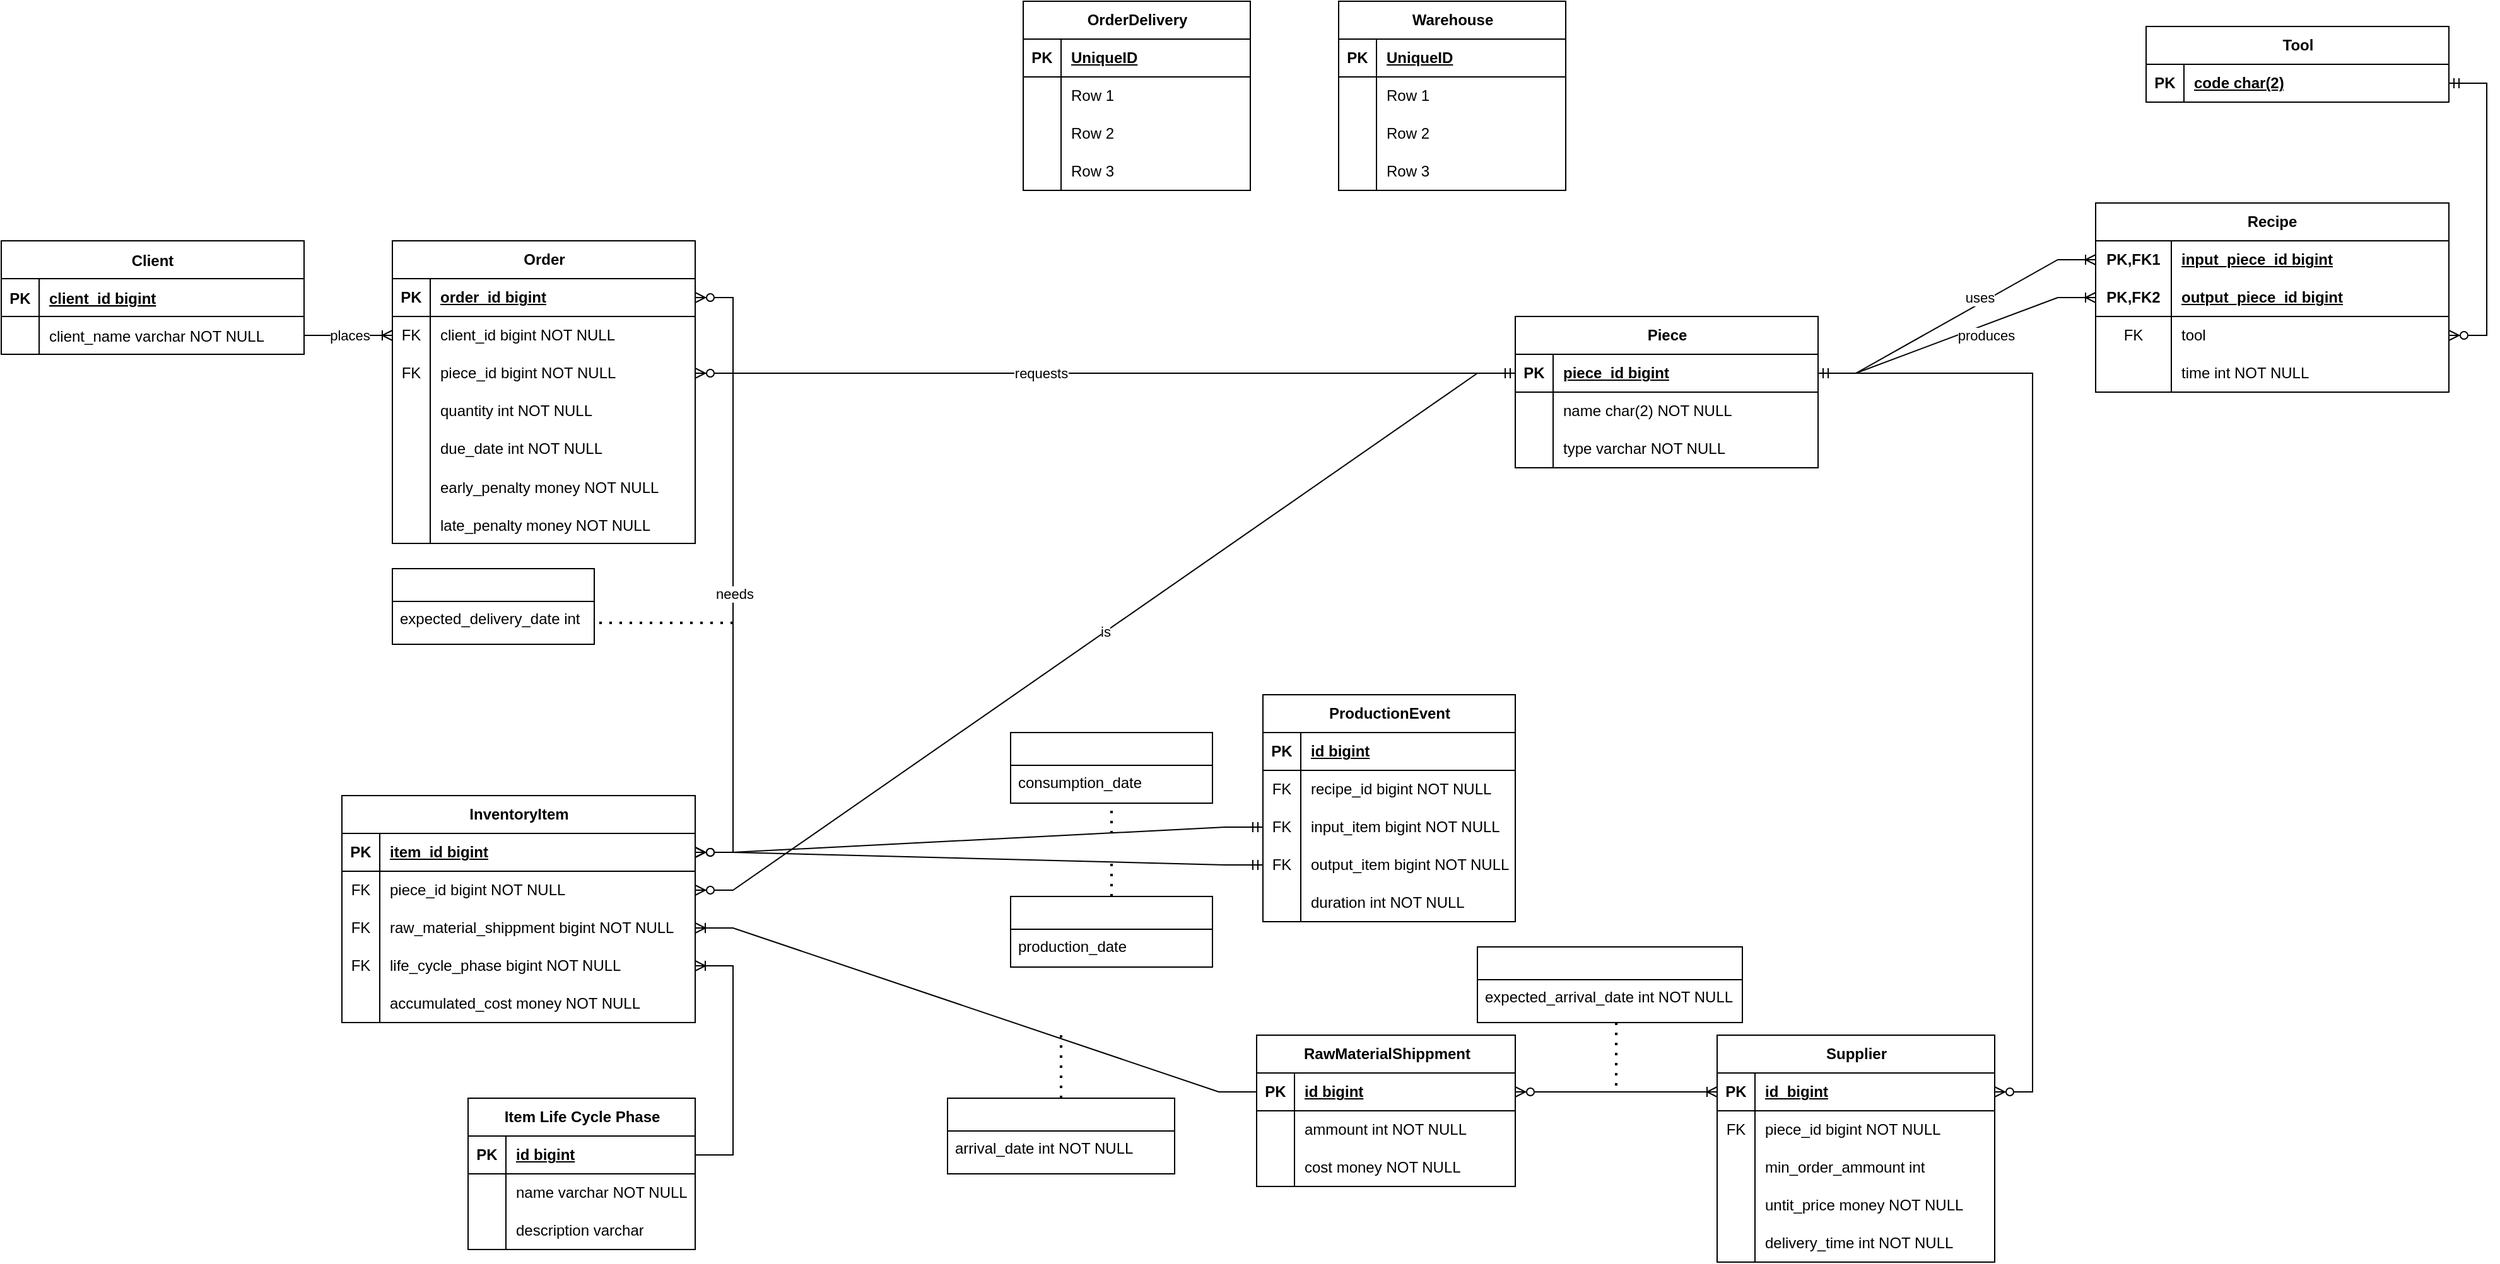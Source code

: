 <mxfile version="24.0.1" type="device">
  <diagram id="R2lEEEUBdFMjLlhIrx00" name="Page-1">
    <mxGraphModel dx="3015" dy="1325" grid="1" gridSize="10" guides="1" tooltips="1" connect="1" arrows="1" fold="1" page="1" pageScale="1" pageWidth="850" pageHeight="1100" math="0" shadow="0" extFonts="Permanent Marker^https://fonts.googleapis.com/css?family=Permanent+Marker">
      <root>
        <mxCell id="0" />
        <mxCell id="1" parent="0" />
        <mxCell id="C-vyLk0tnHw3VtMMgP7b-23" value="Client" style="shape=table;startSize=30;container=1;collapsible=1;childLayout=tableLayout;fixedRows=1;rowLines=0;fontStyle=1;align=center;resizeLast=1;" parent="1" vertex="1">
          <mxGeometry x="40" y="230" width="240" height="90" as="geometry" />
        </mxCell>
        <mxCell id="C-vyLk0tnHw3VtMMgP7b-24" value="" style="shape=partialRectangle;collapsible=0;dropTarget=0;pointerEvents=0;fillColor=none;points=[[0,0.5],[1,0.5]];portConstraint=eastwest;top=0;left=0;right=0;bottom=1;" parent="C-vyLk0tnHw3VtMMgP7b-23" vertex="1">
          <mxGeometry y="30" width="240" height="30" as="geometry" />
        </mxCell>
        <mxCell id="C-vyLk0tnHw3VtMMgP7b-25" value="PK" style="shape=partialRectangle;overflow=hidden;connectable=0;fillColor=none;top=0;left=0;bottom=0;right=0;fontStyle=1;" parent="C-vyLk0tnHw3VtMMgP7b-24" vertex="1">
          <mxGeometry width="30" height="30" as="geometry">
            <mxRectangle width="30" height="30" as="alternateBounds" />
          </mxGeometry>
        </mxCell>
        <mxCell id="C-vyLk0tnHw3VtMMgP7b-26" value="client_id bigint" style="shape=partialRectangle;overflow=hidden;connectable=0;fillColor=none;top=0;left=0;bottom=0;right=0;align=left;spacingLeft=6;fontStyle=5;" parent="C-vyLk0tnHw3VtMMgP7b-24" vertex="1">
          <mxGeometry x="30" width="210" height="30" as="geometry">
            <mxRectangle width="210" height="30" as="alternateBounds" />
          </mxGeometry>
        </mxCell>
        <mxCell id="C-vyLk0tnHw3VtMMgP7b-27" value="" style="shape=partialRectangle;collapsible=0;dropTarget=0;pointerEvents=0;fillColor=none;points=[[0,0.5],[1,0.5]];portConstraint=eastwest;top=0;left=0;right=0;bottom=0;" parent="C-vyLk0tnHw3VtMMgP7b-23" vertex="1">
          <mxGeometry y="60" width="240" height="30" as="geometry" />
        </mxCell>
        <mxCell id="C-vyLk0tnHw3VtMMgP7b-28" value="" style="shape=partialRectangle;overflow=hidden;connectable=0;fillColor=none;top=0;left=0;bottom=0;right=0;" parent="C-vyLk0tnHw3VtMMgP7b-27" vertex="1">
          <mxGeometry width="30" height="30" as="geometry">
            <mxRectangle width="30" height="30" as="alternateBounds" />
          </mxGeometry>
        </mxCell>
        <mxCell id="C-vyLk0tnHw3VtMMgP7b-29" value="client_name varchar NOT NULL" style="shape=partialRectangle;overflow=hidden;connectable=0;fillColor=none;top=0;left=0;bottom=0;right=0;align=left;spacingLeft=6;" parent="C-vyLk0tnHw3VtMMgP7b-27" vertex="1">
          <mxGeometry x="30" width="210" height="30" as="geometry">
            <mxRectangle width="210" height="30" as="alternateBounds" />
          </mxGeometry>
        </mxCell>
        <mxCell id="Nfam2H1D0KYwKiY_LA8C-1" value="Order" style="shape=table;startSize=30;container=1;collapsible=1;childLayout=tableLayout;fixedRows=1;rowLines=0;fontStyle=1;align=center;resizeLast=1;html=1;" vertex="1" parent="1">
          <mxGeometry x="350" y="230" width="240" height="240" as="geometry" />
        </mxCell>
        <mxCell id="Nfam2H1D0KYwKiY_LA8C-2" value="" style="shape=tableRow;horizontal=0;startSize=0;swimlaneHead=0;swimlaneBody=0;fillColor=none;collapsible=0;dropTarget=0;points=[[0,0.5],[1,0.5]];portConstraint=eastwest;top=0;left=0;right=0;bottom=1;" vertex="1" parent="Nfam2H1D0KYwKiY_LA8C-1">
          <mxGeometry y="30" width="240" height="30" as="geometry" />
        </mxCell>
        <mxCell id="Nfam2H1D0KYwKiY_LA8C-3" value="PK" style="shape=partialRectangle;connectable=0;fillColor=none;top=0;left=0;bottom=0;right=0;fontStyle=1;overflow=hidden;whiteSpace=wrap;html=1;" vertex="1" parent="Nfam2H1D0KYwKiY_LA8C-2">
          <mxGeometry width="30" height="30" as="geometry">
            <mxRectangle width="30" height="30" as="alternateBounds" />
          </mxGeometry>
        </mxCell>
        <mxCell id="Nfam2H1D0KYwKiY_LA8C-4" value="order_id bigint" style="shape=partialRectangle;connectable=0;fillColor=none;top=0;left=0;bottom=0;right=0;align=left;spacingLeft=6;fontStyle=5;overflow=hidden;whiteSpace=wrap;html=1;" vertex="1" parent="Nfam2H1D0KYwKiY_LA8C-2">
          <mxGeometry x="30" width="210" height="30" as="geometry">
            <mxRectangle width="210" height="30" as="alternateBounds" />
          </mxGeometry>
        </mxCell>
        <mxCell id="Nfam2H1D0KYwKiY_LA8C-14" value="" style="shape=tableRow;horizontal=0;startSize=0;swimlaneHead=0;swimlaneBody=0;fillColor=none;collapsible=0;dropTarget=0;points=[[0,0.5],[1,0.5]];portConstraint=eastwest;top=0;left=0;right=0;bottom=0;" vertex="1" parent="Nfam2H1D0KYwKiY_LA8C-1">
          <mxGeometry y="60" width="240" height="30" as="geometry" />
        </mxCell>
        <mxCell id="Nfam2H1D0KYwKiY_LA8C-15" value="FK" style="shape=partialRectangle;connectable=0;fillColor=none;top=0;left=0;bottom=0;right=0;fontStyle=0;overflow=hidden;whiteSpace=wrap;html=1;" vertex="1" parent="Nfam2H1D0KYwKiY_LA8C-14">
          <mxGeometry width="30" height="30" as="geometry">
            <mxRectangle width="30" height="30" as="alternateBounds" />
          </mxGeometry>
        </mxCell>
        <mxCell id="Nfam2H1D0KYwKiY_LA8C-16" value="client_id bigint NOT NULL" style="shape=partialRectangle;connectable=0;fillColor=none;top=0;left=0;bottom=0;right=0;align=left;spacingLeft=6;fontStyle=0;overflow=hidden;whiteSpace=wrap;html=1;" vertex="1" parent="Nfam2H1D0KYwKiY_LA8C-14">
          <mxGeometry x="30" width="210" height="30" as="geometry">
            <mxRectangle width="210" height="30" as="alternateBounds" />
          </mxGeometry>
        </mxCell>
        <mxCell id="Nfam2H1D0KYwKiY_LA8C-5" value="" style="shape=tableRow;horizontal=0;startSize=0;swimlaneHead=0;swimlaneBody=0;fillColor=none;collapsible=0;dropTarget=0;points=[[0,0.5],[1,0.5]];portConstraint=eastwest;top=0;left=0;right=0;bottom=0;" vertex="1" parent="Nfam2H1D0KYwKiY_LA8C-1">
          <mxGeometry y="90" width="240" height="30" as="geometry" />
        </mxCell>
        <mxCell id="Nfam2H1D0KYwKiY_LA8C-6" value="FK" style="shape=partialRectangle;connectable=0;fillColor=none;top=0;left=0;bottom=0;right=0;editable=1;overflow=hidden;whiteSpace=wrap;html=1;" vertex="1" parent="Nfam2H1D0KYwKiY_LA8C-5">
          <mxGeometry width="30" height="30" as="geometry">
            <mxRectangle width="30" height="30" as="alternateBounds" />
          </mxGeometry>
        </mxCell>
        <mxCell id="Nfam2H1D0KYwKiY_LA8C-7" value="piece_id bigint NOT NULL" style="shape=partialRectangle;connectable=0;fillColor=none;top=0;left=0;bottom=0;right=0;align=left;spacingLeft=6;overflow=hidden;whiteSpace=wrap;html=1;" vertex="1" parent="Nfam2H1D0KYwKiY_LA8C-5">
          <mxGeometry x="30" width="210" height="30" as="geometry">
            <mxRectangle width="210" height="30" as="alternateBounds" />
          </mxGeometry>
        </mxCell>
        <mxCell id="Nfam2H1D0KYwKiY_LA8C-8" value="" style="shape=tableRow;horizontal=0;startSize=0;swimlaneHead=0;swimlaneBody=0;fillColor=none;collapsible=0;dropTarget=0;points=[[0,0.5],[1,0.5]];portConstraint=eastwest;top=0;left=0;right=0;bottom=0;" vertex="1" parent="Nfam2H1D0KYwKiY_LA8C-1">
          <mxGeometry y="120" width="240" height="30" as="geometry" />
        </mxCell>
        <mxCell id="Nfam2H1D0KYwKiY_LA8C-9" value="" style="shape=partialRectangle;connectable=0;fillColor=none;top=0;left=0;bottom=0;right=0;editable=1;overflow=hidden;whiteSpace=wrap;html=1;" vertex="1" parent="Nfam2H1D0KYwKiY_LA8C-8">
          <mxGeometry width="30" height="30" as="geometry">
            <mxRectangle width="30" height="30" as="alternateBounds" />
          </mxGeometry>
        </mxCell>
        <mxCell id="Nfam2H1D0KYwKiY_LA8C-10" value="quantity int NOT NULL" style="shape=partialRectangle;connectable=0;fillColor=none;top=0;left=0;bottom=0;right=0;align=left;spacingLeft=6;overflow=hidden;whiteSpace=wrap;html=1;" vertex="1" parent="Nfam2H1D0KYwKiY_LA8C-8">
          <mxGeometry x="30" width="210" height="30" as="geometry">
            <mxRectangle width="210" height="30" as="alternateBounds" />
          </mxGeometry>
        </mxCell>
        <mxCell id="Nfam2H1D0KYwKiY_LA8C-11" value="" style="shape=tableRow;horizontal=0;startSize=0;swimlaneHead=0;swimlaneBody=0;fillColor=none;collapsible=0;dropTarget=0;points=[[0,0.5],[1,0.5]];portConstraint=eastwest;top=0;left=0;right=0;bottom=0;" vertex="1" parent="Nfam2H1D0KYwKiY_LA8C-1">
          <mxGeometry y="150" width="240" height="30" as="geometry" />
        </mxCell>
        <mxCell id="Nfam2H1D0KYwKiY_LA8C-12" value="" style="shape=partialRectangle;connectable=0;fillColor=none;top=0;left=0;bottom=0;right=0;editable=1;overflow=hidden;whiteSpace=wrap;html=1;" vertex="1" parent="Nfam2H1D0KYwKiY_LA8C-11">
          <mxGeometry width="30" height="30" as="geometry">
            <mxRectangle width="30" height="30" as="alternateBounds" />
          </mxGeometry>
        </mxCell>
        <mxCell id="Nfam2H1D0KYwKiY_LA8C-13" value="due_date int NOT NULL" style="shape=partialRectangle;connectable=0;fillColor=none;top=0;left=0;bottom=0;right=0;align=left;spacingLeft=6;overflow=hidden;whiteSpace=wrap;html=1;" vertex="1" parent="Nfam2H1D0KYwKiY_LA8C-11">
          <mxGeometry x="30" width="210" height="30" as="geometry">
            <mxRectangle width="210" height="30" as="alternateBounds" />
          </mxGeometry>
        </mxCell>
        <mxCell id="Nfam2H1D0KYwKiY_LA8C-23" value="" style="shape=tableRow;horizontal=0;startSize=0;swimlaneHead=0;swimlaneBody=0;fillColor=none;collapsible=0;dropTarget=0;points=[[0,0.5],[1,0.5]];portConstraint=eastwest;top=0;left=0;right=0;bottom=0;" vertex="1" parent="Nfam2H1D0KYwKiY_LA8C-1">
          <mxGeometry y="180" width="240" height="30" as="geometry" />
        </mxCell>
        <mxCell id="Nfam2H1D0KYwKiY_LA8C-24" value="" style="shape=partialRectangle;connectable=0;fillColor=none;top=0;left=0;bottom=0;right=0;editable=1;overflow=hidden;" vertex="1" parent="Nfam2H1D0KYwKiY_LA8C-23">
          <mxGeometry width="30" height="30" as="geometry">
            <mxRectangle width="30" height="30" as="alternateBounds" />
          </mxGeometry>
        </mxCell>
        <mxCell id="Nfam2H1D0KYwKiY_LA8C-25" value="early_penalty money NOT NULL" style="shape=partialRectangle;connectable=0;fillColor=none;top=0;left=0;bottom=0;right=0;align=left;spacingLeft=6;overflow=hidden;" vertex="1" parent="Nfam2H1D0KYwKiY_LA8C-23">
          <mxGeometry x="30" width="210" height="30" as="geometry">
            <mxRectangle width="210" height="30" as="alternateBounds" />
          </mxGeometry>
        </mxCell>
        <mxCell id="Nfam2H1D0KYwKiY_LA8C-17" value="" style="shape=tableRow;horizontal=0;startSize=0;swimlaneHead=0;swimlaneBody=0;fillColor=none;collapsible=0;dropTarget=0;points=[[0,0.5],[1,0.5]];portConstraint=eastwest;top=0;left=0;right=0;bottom=0;" vertex="1" parent="Nfam2H1D0KYwKiY_LA8C-1">
          <mxGeometry y="210" width="240" height="30" as="geometry" />
        </mxCell>
        <mxCell id="Nfam2H1D0KYwKiY_LA8C-18" value="" style="shape=partialRectangle;connectable=0;fillColor=none;top=0;left=0;bottom=0;right=0;editable=1;overflow=hidden;" vertex="1" parent="Nfam2H1D0KYwKiY_LA8C-17">
          <mxGeometry width="30" height="30" as="geometry">
            <mxRectangle width="30" height="30" as="alternateBounds" />
          </mxGeometry>
        </mxCell>
        <mxCell id="Nfam2H1D0KYwKiY_LA8C-19" value="late_penalty money NOT NULL" style="shape=partialRectangle;connectable=0;fillColor=none;top=0;left=0;bottom=0;right=0;align=left;spacingLeft=6;overflow=hidden;" vertex="1" parent="Nfam2H1D0KYwKiY_LA8C-17">
          <mxGeometry x="30" width="210" height="30" as="geometry">
            <mxRectangle width="210" height="30" as="alternateBounds" />
          </mxGeometry>
        </mxCell>
        <mxCell id="Nfam2H1D0KYwKiY_LA8C-26" value="" style="edgeStyle=entityRelationEdgeStyle;fontSize=12;html=1;endArrow=ERoneToMany;rounded=0;" edge="1" parent="1" source="C-vyLk0tnHw3VtMMgP7b-27" target="Nfam2H1D0KYwKiY_LA8C-14">
          <mxGeometry width="100" height="100" relative="1" as="geometry">
            <mxPoint x="280" y="450" as="sourcePoint" />
            <mxPoint x="380" y="350" as="targetPoint" />
          </mxGeometry>
        </mxCell>
        <mxCell id="Nfam2H1D0KYwKiY_LA8C-75" value="places" style="edgeLabel;html=1;align=center;verticalAlign=middle;resizable=0;points=[];" vertex="1" connectable="0" parent="Nfam2H1D0KYwKiY_LA8C-26">
          <mxGeometry x="-0.175" y="3" relative="1" as="geometry">
            <mxPoint x="7" y="3" as="offset" />
          </mxGeometry>
        </mxCell>
        <mxCell id="Nfam2H1D0KYwKiY_LA8C-27" value="Piece" style="shape=table;startSize=30;container=1;collapsible=1;childLayout=tableLayout;fixedRows=1;rowLines=0;fontStyle=1;align=center;resizeLast=1;html=1;" vertex="1" parent="1">
          <mxGeometry x="1240" y="290" width="240" height="120" as="geometry" />
        </mxCell>
        <mxCell id="Nfam2H1D0KYwKiY_LA8C-28" value="" style="shape=tableRow;horizontal=0;startSize=0;swimlaneHead=0;swimlaneBody=0;fillColor=none;collapsible=0;dropTarget=0;points=[[0,0.5],[1,0.5]];portConstraint=eastwest;top=0;left=0;right=0;bottom=1;" vertex="1" parent="Nfam2H1D0KYwKiY_LA8C-27">
          <mxGeometry y="30" width="240" height="30" as="geometry" />
        </mxCell>
        <mxCell id="Nfam2H1D0KYwKiY_LA8C-29" value="PK" style="shape=partialRectangle;connectable=0;fillColor=none;top=0;left=0;bottom=0;right=0;fontStyle=1;overflow=hidden;whiteSpace=wrap;html=1;" vertex="1" parent="Nfam2H1D0KYwKiY_LA8C-28">
          <mxGeometry width="30" height="30" as="geometry">
            <mxRectangle width="30" height="30" as="alternateBounds" />
          </mxGeometry>
        </mxCell>
        <mxCell id="Nfam2H1D0KYwKiY_LA8C-30" value="piece_id bigint" style="shape=partialRectangle;connectable=0;fillColor=none;top=0;left=0;bottom=0;right=0;align=left;spacingLeft=6;fontStyle=5;overflow=hidden;whiteSpace=wrap;html=1;" vertex="1" parent="Nfam2H1D0KYwKiY_LA8C-28">
          <mxGeometry x="30" width="210" height="30" as="geometry">
            <mxRectangle width="210" height="30" as="alternateBounds" />
          </mxGeometry>
        </mxCell>
        <mxCell id="Nfam2H1D0KYwKiY_LA8C-31" value="" style="shape=tableRow;horizontal=0;startSize=0;swimlaneHead=0;swimlaneBody=0;fillColor=none;collapsible=0;dropTarget=0;points=[[0,0.5],[1,0.5]];portConstraint=eastwest;top=0;left=0;right=0;bottom=0;" vertex="1" parent="Nfam2H1D0KYwKiY_LA8C-27">
          <mxGeometry y="60" width="240" height="30" as="geometry" />
        </mxCell>
        <mxCell id="Nfam2H1D0KYwKiY_LA8C-32" value="" style="shape=partialRectangle;connectable=0;fillColor=none;top=0;left=0;bottom=0;right=0;editable=1;overflow=hidden;whiteSpace=wrap;html=1;" vertex="1" parent="Nfam2H1D0KYwKiY_LA8C-31">
          <mxGeometry width="30" height="30" as="geometry">
            <mxRectangle width="30" height="30" as="alternateBounds" />
          </mxGeometry>
        </mxCell>
        <mxCell id="Nfam2H1D0KYwKiY_LA8C-33" value="name char(2) NOT NULL" style="shape=partialRectangle;connectable=0;fillColor=none;top=0;left=0;bottom=0;right=0;align=left;spacingLeft=6;overflow=hidden;whiteSpace=wrap;html=1;" vertex="1" parent="Nfam2H1D0KYwKiY_LA8C-31">
          <mxGeometry x="30" width="210" height="30" as="geometry">
            <mxRectangle width="210" height="30" as="alternateBounds" />
          </mxGeometry>
        </mxCell>
        <mxCell id="Nfam2H1D0KYwKiY_LA8C-34" value="" style="shape=tableRow;horizontal=0;startSize=0;swimlaneHead=0;swimlaneBody=0;fillColor=none;collapsible=0;dropTarget=0;points=[[0,0.5],[1,0.5]];portConstraint=eastwest;top=0;left=0;right=0;bottom=0;" vertex="1" parent="Nfam2H1D0KYwKiY_LA8C-27">
          <mxGeometry y="90" width="240" height="30" as="geometry" />
        </mxCell>
        <mxCell id="Nfam2H1D0KYwKiY_LA8C-35" value="" style="shape=partialRectangle;connectable=0;fillColor=none;top=0;left=0;bottom=0;right=0;editable=1;overflow=hidden;whiteSpace=wrap;html=1;" vertex="1" parent="Nfam2H1D0KYwKiY_LA8C-34">
          <mxGeometry width="30" height="30" as="geometry">
            <mxRectangle width="30" height="30" as="alternateBounds" />
          </mxGeometry>
        </mxCell>
        <mxCell id="Nfam2H1D0KYwKiY_LA8C-36" value="type varchar NOT NULL" style="shape=partialRectangle;connectable=0;fillColor=none;top=0;left=0;bottom=0;right=0;align=left;spacingLeft=6;overflow=hidden;whiteSpace=wrap;html=1;" vertex="1" parent="Nfam2H1D0KYwKiY_LA8C-34">
          <mxGeometry x="30" width="210" height="30" as="geometry">
            <mxRectangle width="210" height="30" as="alternateBounds" />
          </mxGeometry>
        </mxCell>
        <mxCell id="Nfam2H1D0KYwKiY_LA8C-118" style="edgeStyle=orthogonalEdgeStyle;rounded=0;orthogonalLoop=1;jettySize=auto;html=1;exitX=1;exitY=0.5;exitDx=0;exitDy=0;" edge="1" parent="Nfam2H1D0KYwKiY_LA8C-27" source="Nfam2H1D0KYwKiY_LA8C-28" target="Nfam2H1D0KYwKiY_LA8C-28">
          <mxGeometry relative="1" as="geometry" />
        </mxCell>
        <mxCell id="Nfam2H1D0KYwKiY_LA8C-43" value="" style="edgeStyle=entityRelationEdgeStyle;fontSize=12;html=1;endArrow=ERzeroToMany;endFill=1;startArrow=ERzeroToMany;rounded=0;" edge="1" parent="1" source="Nfam2H1D0KYwKiY_LA8C-45" target="Nfam2H1D0KYwKiY_LA8C-2">
          <mxGeometry width="100" height="100" relative="1" as="geometry">
            <mxPoint x="150" y="550" as="sourcePoint" />
            <mxPoint x="250" y="450" as="targetPoint" />
          </mxGeometry>
        </mxCell>
        <mxCell id="Nfam2H1D0KYwKiY_LA8C-77" value="needs" style="edgeLabel;html=1;align=center;verticalAlign=middle;resizable=0;points=[];" vertex="1" connectable="0" parent="Nfam2H1D0KYwKiY_LA8C-43">
          <mxGeometry x="-0.061" y="-1" relative="1" as="geometry">
            <mxPoint as="offset" />
          </mxGeometry>
        </mxCell>
        <mxCell id="Nfam2H1D0KYwKiY_LA8C-44" value="InventoryItem" style="shape=table;startSize=30;container=1;collapsible=1;childLayout=tableLayout;fixedRows=1;rowLines=0;fontStyle=1;align=center;resizeLast=1;html=1;" vertex="1" parent="1">
          <mxGeometry x="310" y="670" width="280" height="180" as="geometry" />
        </mxCell>
        <mxCell id="Nfam2H1D0KYwKiY_LA8C-45" value="" style="shape=tableRow;horizontal=0;startSize=0;swimlaneHead=0;swimlaneBody=0;fillColor=none;collapsible=0;dropTarget=0;points=[[0,0.5],[1,0.5]];portConstraint=eastwest;top=0;left=0;right=0;bottom=1;" vertex="1" parent="Nfam2H1D0KYwKiY_LA8C-44">
          <mxGeometry y="30" width="280" height="30" as="geometry" />
        </mxCell>
        <mxCell id="Nfam2H1D0KYwKiY_LA8C-46" value="PK" style="shape=partialRectangle;connectable=0;fillColor=none;top=0;left=0;bottom=0;right=0;fontStyle=1;overflow=hidden;whiteSpace=wrap;html=1;" vertex="1" parent="Nfam2H1D0KYwKiY_LA8C-45">
          <mxGeometry width="30" height="30" as="geometry">
            <mxRectangle width="30" height="30" as="alternateBounds" />
          </mxGeometry>
        </mxCell>
        <mxCell id="Nfam2H1D0KYwKiY_LA8C-47" value="item_id bigint" style="shape=partialRectangle;connectable=0;fillColor=none;top=0;left=0;bottom=0;right=0;align=left;spacingLeft=6;fontStyle=5;overflow=hidden;whiteSpace=wrap;html=1;" vertex="1" parent="Nfam2H1D0KYwKiY_LA8C-45">
          <mxGeometry x="30" width="250" height="30" as="geometry">
            <mxRectangle width="250" height="30" as="alternateBounds" />
          </mxGeometry>
        </mxCell>
        <mxCell id="Nfam2H1D0KYwKiY_LA8C-57" value="" style="shape=tableRow;horizontal=0;startSize=0;swimlaneHead=0;swimlaneBody=0;fillColor=none;collapsible=0;dropTarget=0;points=[[0,0.5],[1,0.5]];portConstraint=eastwest;top=0;left=0;right=0;bottom=0;" vertex="1" parent="Nfam2H1D0KYwKiY_LA8C-44">
          <mxGeometry y="60" width="280" height="30" as="geometry" />
        </mxCell>
        <mxCell id="Nfam2H1D0KYwKiY_LA8C-58" value="FK" style="shape=partialRectangle;connectable=0;fillColor=none;top=0;left=0;bottom=0;right=0;fontStyle=0;overflow=hidden;whiteSpace=wrap;html=1;" vertex="1" parent="Nfam2H1D0KYwKiY_LA8C-57">
          <mxGeometry width="30" height="30" as="geometry">
            <mxRectangle width="30" height="30" as="alternateBounds" />
          </mxGeometry>
        </mxCell>
        <mxCell id="Nfam2H1D0KYwKiY_LA8C-59" value="piece_id bigint NOT NULL" style="shape=partialRectangle;connectable=0;fillColor=none;top=0;left=0;bottom=0;right=0;align=left;spacingLeft=6;fontStyle=0;overflow=hidden;whiteSpace=wrap;html=1;" vertex="1" parent="Nfam2H1D0KYwKiY_LA8C-57">
          <mxGeometry x="30" width="250" height="30" as="geometry">
            <mxRectangle width="250" height="30" as="alternateBounds" />
          </mxGeometry>
        </mxCell>
        <mxCell id="Nfam2H1D0KYwKiY_LA8C-155" value="" style="shape=tableRow;horizontal=0;startSize=0;swimlaneHead=0;swimlaneBody=0;fillColor=none;collapsible=0;dropTarget=0;points=[[0,0.5],[1,0.5]];portConstraint=eastwest;top=0;left=0;right=0;bottom=0;" vertex="1" parent="Nfam2H1D0KYwKiY_LA8C-44">
          <mxGeometry y="90" width="280" height="30" as="geometry" />
        </mxCell>
        <mxCell id="Nfam2H1D0KYwKiY_LA8C-156" value="FK" style="shape=partialRectangle;connectable=0;fillColor=none;top=0;left=0;bottom=0;right=0;fontStyle=0;overflow=hidden;whiteSpace=wrap;html=1;" vertex="1" parent="Nfam2H1D0KYwKiY_LA8C-155">
          <mxGeometry width="30" height="30" as="geometry">
            <mxRectangle width="30" height="30" as="alternateBounds" />
          </mxGeometry>
        </mxCell>
        <mxCell id="Nfam2H1D0KYwKiY_LA8C-157" value="raw_material_shippment bigint NOT NULL" style="shape=partialRectangle;connectable=0;fillColor=none;top=0;left=0;bottom=0;right=0;align=left;spacingLeft=6;fontStyle=0;overflow=hidden;whiteSpace=wrap;html=1;" vertex="1" parent="Nfam2H1D0KYwKiY_LA8C-155">
          <mxGeometry x="30" width="250" height="30" as="geometry">
            <mxRectangle width="250" height="30" as="alternateBounds" />
          </mxGeometry>
        </mxCell>
        <mxCell id="Nfam2H1D0KYwKiY_LA8C-216" value="" style="shape=tableRow;horizontal=0;startSize=0;swimlaneHead=0;swimlaneBody=0;fillColor=none;collapsible=0;dropTarget=0;points=[[0,0.5],[1,0.5]];portConstraint=eastwest;top=0;left=0;right=0;bottom=0;" vertex="1" parent="Nfam2H1D0KYwKiY_LA8C-44">
          <mxGeometry y="120" width="280" height="30" as="geometry" />
        </mxCell>
        <mxCell id="Nfam2H1D0KYwKiY_LA8C-217" value="FK" style="shape=partialRectangle;connectable=0;fillColor=none;top=0;left=0;bottom=0;right=0;fontStyle=0;overflow=hidden;whiteSpace=wrap;html=1;" vertex="1" parent="Nfam2H1D0KYwKiY_LA8C-216">
          <mxGeometry width="30" height="30" as="geometry">
            <mxRectangle width="30" height="30" as="alternateBounds" />
          </mxGeometry>
        </mxCell>
        <mxCell id="Nfam2H1D0KYwKiY_LA8C-218" value="life_cycle_phase bigint NOT NULL" style="shape=partialRectangle;connectable=0;fillColor=none;top=0;left=0;bottom=0;right=0;align=left;spacingLeft=6;fontStyle=0;overflow=hidden;whiteSpace=wrap;html=1;" vertex="1" parent="Nfam2H1D0KYwKiY_LA8C-216">
          <mxGeometry x="30" width="250" height="30" as="geometry">
            <mxRectangle width="250" height="30" as="alternateBounds" />
          </mxGeometry>
        </mxCell>
        <mxCell id="Nfam2H1D0KYwKiY_LA8C-48" value="" style="shape=tableRow;horizontal=0;startSize=0;swimlaneHead=0;swimlaneBody=0;fillColor=none;collapsible=0;dropTarget=0;points=[[0,0.5],[1,0.5]];portConstraint=eastwest;top=0;left=0;right=0;bottom=0;" vertex="1" parent="Nfam2H1D0KYwKiY_LA8C-44">
          <mxGeometry y="150" width="280" height="30" as="geometry" />
        </mxCell>
        <mxCell id="Nfam2H1D0KYwKiY_LA8C-49" value="" style="shape=partialRectangle;connectable=0;fillColor=none;top=0;left=0;bottom=0;right=0;editable=1;overflow=hidden;whiteSpace=wrap;html=1;" vertex="1" parent="Nfam2H1D0KYwKiY_LA8C-48">
          <mxGeometry width="30" height="30" as="geometry">
            <mxRectangle width="30" height="30" as="alternateBounds" />
          </mxGeometry>
        </mxCell>
        <mxCell id="Nfam2H1D0KYwKiY_LA8C-50" value="accumulated_cost money NOT NULL" style="shape=partialRectangle;connectable=0;fillColor=none;top=0;left=0;bottom=0;right=0;align=left;spacingLeft=6;overflow=hidden;whiteSpace=wrap;html=1;" vertex="1" parent="Nfam2H1D0KYwKiY_LA8C-48">
          <mxGeometry x="30" width="250" height="30" as="geometry">
            <mxRectangle width="250" height="30" as="alternateBounds" />
          </mxGeometry>
        </mxCell>
        <mxCell id="Nfam2H1D0KYwKiY_LA8C-65" value="" style="swimlane;fontStyle=0;childLayout=stackLayout;horizontal=1;startSize=26;horizontalStack=0;resizeParent=1;resizeParentMax=0;resizeLast=0;collapsible=1;marginBottom=0;align=center;fontSize=14;" vertex="1" parent="1">
          <mxGeometry x="350" y="490" width="160" height="60" as="geometry" />
        </mxCell>
        <mxCell id="Nfam2H1D0KYwKiY_LA8C-66" value="expected_delivery_date int" style="text;strokeColor=none;fillColor=none;spacingLeft=4;spacingRight=4;overflow=hidden;rotatable=0;points=[[0,0.5],[1,0.5]];portConstraint=eastwest;fontSize=12;whiteSpace=wrap;html=1;" vertex="1" parent="Nfam2H1D0KYwKiY_LA8C-65">
          <mxGeometry y="26" width="160" height="34" as="geometry" />
        </mxCell>
        <mxCell id="Nfam2H1D0KYwKiY_LA8C-69" value="" style="endArrow=none;dashed=1;html=1;dashPattern=1 3;strokeWidth=2;rounded=0;" edge="1" parent="1" target="Nfam2H1D0KYwKiY_LA8C-66">
          <mxGeometry width="50" height="50" relative="1" as="geometry">
            <mxPoint x="620" y="533" as="sourcePoint" />
            <mxPoint x="740" y="450" as="targetPoint" />
          </mxGeometry>
        </mxCell>
        <mxCell id="Nfam2H1D0KYwKiY_LA8C-72" value="" style="edgeStyle=entityRelationEdgeStyle;fontSize=12;html=1;endArrow=ERzeroToMany;startArrow=ERmandOne;rounded=0;" edge="1" parent="1" source="Nfam2H1D0KYwKiY_LA8C-28" target="Nfam2H1D0KYwKiY_LA8C-5">
          <mxGeometry width="100" height="100" relative="1" as="geometry">
            <mxPoint x="870" y="560" as="sourcePoint" />
            <mxPoint x="960" y="460" as="targetPoint" />
          </mxGeometry>
        </mxCell>
        <mxCell id="Nfam2H1D0KYwKiY_LA8C-76" value="requests" style="edgeLabel;html=1;align=center;verticalAlign=middle;resizable=0;points=[];" vertex="1" connectable="0" parent="Nfam2H1D0KYwKiY_LA8C-72">
          <mxGeometry x="0.157" relative="1" as="geometry">
            <mxPoint as="offset" />
          </mxGeometry>
        </mxCell>
        <mxCell id="Nfam2H1D0KYwKiY_LA8C-73" value="" style="edgeStyle=entityRelationEdgeStyle;fontSize=12;html=1;endArrow=ERzeroToMany;startArrow=ERmandOne;rounded=0;" edge="1" parent="1" source="Nfam2H1D0KYwKiY_LA8C-28" target="Nfam2H1D0KYwKiY_LA8C-57">
          <mxGeometry width="100" height="100" relative="1" as="geometry">
            <mxPoint x="930" y="610" as="sourcePoint" />
            <mxPoint x="1020" y="510" as="targetPoint" />
          </mxGeometry>
        </mxCell>
        <mxCell id="Nfam2H1D0KYwKiY_LA8C-74" value="is" style="edgeLabel;html=1;align=center;verticalAlign=middle;resizable=0;points=[];" vertex="1" connectable="0" parent="Nfam2H1D0KYwKiY_LA8C-73">
          <mxGeometry x="0.001" y="-1" relative="1" as="geometry">
            <mxPoint x="1" as="offset" />
          </mxGeometry>
        </mxCell>
        <mxCell id="Nfam2H1D0KYwKiY_LA8C-91" value="Recipe" style="shape=table;startSize=30;container=1;collapsible=1;childLayout=tableLayout;fixedRows=1;rowLines=0;fontStyle=1;align=center;resizeLast=1;html=1;whiteSpace=wrap;" vertex="1" parent="1">
          <mxGeometry x="1700" y="200" width="280" height="150" as="geometry" />
        </mxCell>
        <mxCell id="Nfam2H1D0KYwKiY_LA8C-92" value="" style="shape=tableRow;horizontal=0;startSize=0;swimlaneHead=0;swimlaneBody=0;fillColor=none;collapsible=0;dropTarget=0;points=[[0,0.5],[1,0.5]];portConstraint=eastwest;top=0;left=0;right=0;bottom=0;html=1;" vertex="1" parent="Nfam2H1D0KYwKiY_LA8C-91">
          <mxGeometry y="30" width="280" height="30" as="geometry" />
        </mxCell>
        <mxCell id="Nfam2H1D0KYwKiY_LA8C-93" value="PK,FK1" style="shape=partialRectangle;connectable=0;fillColor=none;top=0;left=0;bottom=0;right=0;fontStyle=1;overflow=hidden;html=1;whiteSpace=wrap;" vertex="1" parent="Nfam2H1D0KYwKiY_LA8C-92">
          <mxGeometry width="60" height="30" as="geometry">
            <mxRectangle width="60" height="30" as="alternateBounds" />
          </mxGeometry>
        </mxCell>
        <mxCell id="Nfam2H1D0KYwKiY_LA8C-94" value="input_piece_id bigint" style="shape=partialRectangle;connectable=0;fillColor=none;top=0;left=0;bottom=0;right=0;align=left;spacingLeft=6;fontStyle=5;overflow=hidden;html=1;whiteSpace=wrap;" vertex="1" parent="Nfam2H1D0KYwKiY_LA8C-92">
          <mxGeometry x="60" width="220" height="30" as="geometry">
            <mxRectangle width="220" height="30" as="alternateBounds" />
          </mxGeometry>
        </mxCell>
        <mxCell id="Nfam2H1D0KYwKiY_LA8C-95" value="" style="shape=tableRow;horizontal=0;startSize=0;swimlaneHead=0;swimlaneBody=0;fillColor=none;collapsible=0;dropTarget=0;points=[[0,0.5],[1,0.5]];portConstraint=eastwest;top=0;left=0;right=0;bottom=1;html=1;" vertex="1" parent="Nfam2H1D0KYwKiY_LA8C-91">
          <mxGeometry y="60" width="280" height="30" as="geometry" />
        </mxCell>
        <mxCell id="Nfam2H1D0KYwKiY_LA8C-96" value="PK,FK2" style="shape=partialRectangle;connectable=0;fillColor=none;top=0;left=0;bottom=0;right=0;fontStyle=1;overflow=hidden;html=1;whiteSpace=wrap;" vertex="1" parent="Nfam2H1D0KYwKiY_LA8C-95">
          <mxGeometry width="60" height="30" as="geometry">
            <mxRectangle width="60" height="30" as="alternateBounds" />
          </mxGeometry>
        </mxCell>
        <mxCell id="Nfam2H1D0KYwKiY_LA8C-97" value="output_piece_id bigint" style="shape=partialRectangle;connectable=0;fillColor=none;top=0;left=0;bottom=0;right=0;align=left;spacingLeft=6;fontStyle=5;overflow=hidden;html=1;whiteSpace=wrap;" vertex="1" parent="Nfam2H1D0KYwKiY_LA8C-95">
          <mxGeometry x="60" width="220" height="30" as="geometry">
            <mxRectangle width="220" height="30" as="alternateBounds" />
          </mxGeometry>
        </mxCell>
        <mxCell id="Nfam2H1D0KYwKiY_LA8C-110" value="" style="shape=tableRow;horizontal=0;startSize=0;swimlaneHead=0;swimlaneBody=0;fillColor=none;collapsible=0;dropTarget=0;points=[[0,0.5],[1,0.5]];portConstraint=eastwest;top=0;left=0;right=0;bottom=0;" vertex="1" parent="Nfam2H1D0KYwKiY_LA8C-91">
          <mxGeometry y="90" width="280" height="30" as="geometry" />
        </mxCell>
        <mxCell id="Nfam2H1D0KYwKiY_LA8C-111" value="FK" style="shape=partialRectangle;connectable=0;fillColor=none;top=0;left=0;bottom=0;right=0;fontStyle=0;overflow=hidden;whiteSpace=wrap;html=1;" vertex="1" parent="Nfam2H1D0KYwKiY_LA8C-110">
          <mxGeometry width="60" height="30" as="geometry">
            <mxRectangle width="60" height="30" as="alternateBounds" />
          </mxGeometry>
        </mxCell>
        <mxCell id="Nfam2H1D0KYwKiY_LA8C-112" value="tool" style="shape=partialRectangle;connectable=0;fillColor=none;top=0;left=0;bottom=0;right=0;align=left;spacingLeft=6;fontStyle=0;overflow=hidden;whiteSpace=wrap;html=1;" vertex="1" parent="Nfam2H1D0KYwKiY_LA8C-110">
          <mxGeometry x="60" width="220" height="30" as="geometry">
            <mxRectangle width="220" height="30" as="alternateBounds" />
          </mxGeometry>
        </mxCell>
        <mxCell id="Nfam2H1D0KYwKiY_LA8C-98" value="" style="shape=tableRow;horizontal=0;startSize=0;swimlaneHead=0;swimlaneBody=0;fillColor=none;collapsible=0;dropTarget=0;points=[[0,0.5],[1,0.5]];portConstraint=eastwest;top=0;left=0;right=0;bottom=0;html=1;" vertex="1" parent="Nfam2H1D0KYwKiY_LA8C-91">
          <mxGeometry y="120" width="280" height="30" as="geometry" />
        </mxCell>
        <mxCell id="Nfam2H1D0KYwKiY_LA8C-99" value="" style="shape=partialRectangle;connectable=0;fillColor=none;top=0;left=0;bottom=0;right=0;editable=1;overflow=hidden;html=1;whiteSpace=wrap;" vertex="1" parent="Nfam2H1D0KYwKiY_LA8C-98">
          <mxGeometry width="60" height="30" as="geometry">
            <mxRectangle width="60" height="30" as="alternateBounds" />
          </mxGeometry>
        </mxCell>
        <mxCell id="Nfam2H1D0KYwKiY_LA8C-100" value="time int NOT NULL" style="shape=partialRectangle;connectable=0;fillColor=none;top=0;left=0;bottom=0;right=0;align=left;spacingLeft=6;overflow=hidden;html=1;whiteSpace=wrap;" vertex="1" parent="Nfam2H1D0KYwKiY_LA8C-98">
          <mxGeometry x="60" width="220" height="30" as="geometry">
            <mxRectangle width="220" height="30" as="alternateBounds" />
          </mxGeometry>
        </mxCell>
        <mxCell id="Nfam2H1D0KYwKiY_LA8C-116" value="" style="edgeStyle=entityRelationEdgeStyle;fontSize=12;html=1;endArrow=ERoneToMany;rounded=0;exitX=1;exitY=0.5;exitDx=0;exitDy=0;" edge="1" parent="1" source="Nfam2H1D0KYwKiY_LA8C-28" target="Nfam2H1D0KYwKiY_LA8C-92">
          <mxGeometry width="100" height="100" relative="1" as="geometry">
            <mxPoint x="1610" y="470" as="sourcePoint" />
            <mxPoint x="1710" y="370" as="targetPoint" />
          </mxGeometry>
        </mxCell>
        <mxCell id="Nfam2H1D0KYwKiY_LA8C-119" value="uses" style="edgeLabel;html=1;align=center;verticalAlign=middle;resizable=0;points=[];" vertex="1" connectable="0" parent="Nfam2H1D0KYwKiY_LA8C-116">
          <mxGeometry x="-0.067" relative="1" as="geometry">
            <mxPoint x="25" y="-19" as="offset" />
          </mxGeometry>
        </mxCell>
        <mxCell id="Nfam2H1D0KYwKiY_LA8C-117" value="" style="edgeStyle=entityRelationEdgeStyle;fontSize=12;html=1;endArrow=ERoneToMany;rounded=0;" edge="1" parent="1" source="Nfam2H1D0KYwKiY_LA8C-28" target="Nfam2H1D0KYwKiY_LA8C-95">
          <mxGeometry width="100" height="100" relative="1" as="geometry">
            <mxPoint x="1560" y="310" as="sourcePoint" />
            <mxPoint x="1720" y="310" as="targetPoint" />
          </mxGeometry>
        </mxCell>
        <mxCell id="Nfam2H1D0KYwKiY_LA8C-120" value="produces" style="edgeLabel;html=1;align=center;verticalAlign=middle;resizable=0;points=[];" vertex="1" connectable="0" parent="Nfam2H1D0KYwKiY_LA8C-117">
          <mxGeometry x="0.16" y="2" relative="1" as="geometry">
            <mxPoint x="6" y="8" as="offset" />
          </mxGeometry>
        </mxCell>
        <mxCell id="Nfam2H1D0KYwKiY_LA8C-135" value="Tool" style="shape=table;startSize=30;container=1;collapsible=1;childLayout=tableLayout;fixedRows=1;rowLines=0;fontStyle=1;align=center;resizeLast=1;html=1;" vertex="1" parent="1">
          <mxGeometry x="1740" y="60" width="240" height="60" as="geometry" />
        </mxCell>
        <mxCell id="Nfam2H1D0KYwKiY_LA8C-136" value="" style="shape=tableRow;horizontal=0;startSize=0;swimlaneHead=0;swimlaneBody=0;fillColor=none;collapsible=0;dropTarget=0;points=[[0,0.5],[1,0.5]];portConstraint=eastwest;top=0;left=0;right=0;bottom=1;" vertex="1" parent="Nfam2H1D0KYwKiY_LA8C-135">
          <mxGeometry y="30" width="240" height="30" as="geometry" />
        </mxCell>
        <mxCell id="Nfam2H1D0KYwKiY_LA8C-137" value="PK" style="shape=partialRectangle;connectable=0;fillColor=none;top=0;left=0;bottom=0;right=0;fontStyle=1;overflow=hidden;whiteSpace=wrap;html=1;" vertex="1" parent="Nfam2H1D0KYwKiY_LA8C-136">
          <mxGeometry width="30" height="30" as="geometry">
            <mxRectangle width="30" height="30" as="alternateBounds" />
          </mxGeometry>
        </mxCell>
        <mxCell id="Nfam2H1D0KYwKiY_LA8C-138" value="code char(2)" style="shape=partialRectangle;connectable=0;fillColor=none;top=0;left=0;bottom=0;right=0;align=left;spacingLeft=6;fontStyle=5;overflow=hidden;whiteSpace=wrap;html=1;" vertex="1" parent="Nfam2H1D0KYwKiY_LA8C-136">
          <mxGeometry x="30" width="210" height="30" as="geometry">
            <mxRectangle width="210" height="30" as="alternateBounds" />
          </mxGeometry>
        </mxCell>
        <mxCell id="Nfam2H1D0KYwKiY_LA8C-148" value="" style="edgeStyle=entityRelationEdgeStyle;fontSize=12;html=1;endArrow=ERzeroToMany;startArrow=ERmandOne;rounded=0;" edge="1" parent="1" source="Nfam2H1D0KYwKiY_LA8C-136" target="Nfam2H1D0KYwKiY_LA8C-110">
          <mxGeometry width="100" height="100" relative="1" as="geometry">
            <mxPoint x="1920" y="210" as="sourcePoint" />
            <mxPoint x="2020" y="110" as="targetPoint" />
            <Array as="points">
              <mxPoint x="2080" y="10" />
            </Array>
          </mxGeometry>
        </mxCell>
        <mxCell id="Nfam2H1D0KYwKiY_LA8C-158" value="RawMaterialShippment" style="shape=table;startSize=30;container=1;collapsible=1;childLayout=tableLayout;fixedRows=1;rowLines=0;fontStyle=1;align=center;resizeLast=1;html=1;" vertex="1" parent="1">
          <mxGeometry x="1035" y="860" width="205" height="120" as="geometry" />
        </mxCell>
        <mxCell id="Nfam2H1D0KYwKiY_LA8C-159" value="" style="shape=tableRow;horizontal=0;startSize=0;swimlaneHead=0;swimlaneBody=0;fillColor=none;collapsible=0;dropTarget=0;points=[[0,0.5],[1,0.5]];portConstraint=eastwest;top=0;left=0;right=0;bottom=1;" vertex="1" parent="Nfam2H1D0KYwKiY_LA8C-158">
          <mxGeometry y="30" width="205" height="30" as="geometry" />
        </mxCell>
        <mxCell id="Nfam2H1D0KYwKiY_LA8C-160" value="PK" style="shape=partialRectangle;connectable=0;fillColor=none;top=0;left=0;bottom=0;right=0;fontStyle=1;overflow=hidden;whiteSpace=wrap;html=1;" vertex="1" parent="Nfam2H1D0KYwKiY_LA8C-159">
          <mxGeometry width="30" height="30" as="geometry">
            <mxRectangle width="30" height="30" as="alternateBounds" />
          </mxGeometry>
        </mxCell>
        <mxCell id="Nfam2H1D0KYwKiY_LA8C-161" value="id bigint" style="shape=partialRectangle;connectable=0;fillColor=none;top=0;left=0;bottom=0;right=0;align=left;spacingLeft=6;fontStyle=5;overflow=hidden;whiteSpace=wrap;html=1;" vertex="1" parent="Nfam2H1D0KYwKiY_LA8C-159">
          <mxGeometry x="30" width="175" height="30" as="geometry">
            <mxRectangle width="175" height="30" as="alternateBounds" />
          </mxGeometry>
        </mxCell>
        <mxCell id="Nfam2H1D0KYwKiY_LA8C-165" value="" style="shape=tableRow;horizontal=0;startSize=0;swimlaneHead=0;swimlaneBody=0;fillColor=none;collapsible=0;dropTarget=0;points=[[0,0.5],[1,0.5]];portConstraint=eastwest;top=0;left=0;right=0;bottom=0;" vertex="1" parent="Nfam2H1D0KYwKiY_LA8C-158">
          <mxGeometry y="60" width="205" height="30" as="geometry" />
        </mxCell>
        <mxCell id="Nfam2H1D0KYwKiY_LA8C-166" value="" style="shape=partialRectangle;connectable=0;fillColor=none;top=0;left=0;bottom=0;right=0;editable=1;overflow=hidden;whiteSpace=wrap;html=1;" vertex="1" parent="Nfam2H1D0KYwKiY_LA8C-165">
          <mxGeometry width="30" height="30" as="geometry">
            <mxRectangle width="30" height="30" as="alternateBounds" />
          </mxGeometry>
        </mxCell>
        <mxCell id="Nfam2H1D0KYwKiY_LA8C-167" value="ammount int NOT NULL" style="shape=partialRectangle;connectable=0;fillColor=none;top=0;left=0;bottom=0;right=0;align=left;spacingLeft=6;overflow=hidden;whiteSpace=wrap;html=1;" vertex="1" parent="Nfam2H1D0KYwKiY_LA8C-165">
          <mxGeometry x="30" width="175" height="30" as="geometry">
            <mxRectangle width="175" height="30" as="alternateBounds" />
          </mxGeometry>
        </mxCell>
        <mxCell id="Nfam2H1D0KYwKiY_LA8C-236" value="" style="shape=tableRow;horizontal=0;startSize=0;swimlaneHead=0;swimlaneBody=0;fillColor=none;collapsible=0;dropTarget=0;points=[[0,0.5],[1,0.5]];portConstraint=eastwest;top=0;left=0;right=0;bottom=0;" vertex="1" parent="Nfam2H1D0KYwKiY_LA8C-158">
          <mxGeometry y="90" width="205" height="30" as="geometry" />
        </mxCell>
        <mxCell id="Nfam2H1D0KYwKiY_LA8C-237" value="" style="shape=partialRectangle;connectable=0;fillColor=none;top=0;left=0;bottom=0;right=0;editable=1;overflow=hidden;whiteSpace=wrap;html=1;" vertex="1" parent="Nfam2H1D0KYwKiY_LA8C-236">
          <mxGeometry width="30" height="30" as="geometry">
            <mxRectangle width="30" height="30" as="alternateBounds" />
          </mxGeometry>
        </mxCell>
        <mxCell id="Nfam2H1D0KYwKiY_LA8C-238" value="cost money NOT NULL" style="shape=partialRectangle;connectable=0;fillColor=none;top=0;left=0;bottom=0;right=0;align=left;spacingLeft=6;overflow=hidden;whiteSpace=wrap;html=1;" vertex="1" parent="Nfam2H1D0KYwKiY_LA8C-236">
          <mxGeometry x="30" width="175" height="30" as="geometry">
            <mxRectangle width="175" height="30" as="alternateBounds" />
          </mxGeometry>
        </mxCell>
        <mxCell id="Nfam2H1D0KYwKiY_LA8C-171" value="" style="edgeStyle=entityRelationEdgeStyle;fontSize=12;html=1;endArrow=ERoneToMany;rounded=0;" edge="1" parent="1" source="Nfam2H1D0KYwKiY_LA8C-159" target="Nfam2H1D0KYwKiY_LA8C-155">
          <mxGeometry width="100" height="100" relative="1" as="geometry">
            <mxPoint x="1050" y="630" as="sourcePoint" />
            <mxPoint x="1150" y="530" as="targetPoint" />
          </mxGeometry>
        </mxCell>
        <mxCell id="Nfam2H1D0KYwKiY_LA8C-173" value="ProductionEvent" style="shape=table;startSize=30;container=1;collapsible=1;childLayout=tableLayout;fixedRows=1;rowLines=0;fontStyle=1;align=center;resizeLast=1;html=1;" vertex="1" parent="1">
          <mxGeometry x="1040" y="590" width="200" height="180" as="geometry" />
        </mxCell>
        <mxCell id="Nfam2H1D0KYwKiY_LA8C-174" value="" style="shape=tableRow;horizontal=0;startSize=0;swimlaneHead=0;swimlaneBody=0;fillColor=none;collapsible=0;dropTarget=0;points=[[0,0.5],[1,0.5]];portConstraint=eastwest;top=0;left=0;right=0;bottom=1;" vertex="1" parent="Nfam2H1D0KYwKiY_LA8C-173">
          <mxGeometry y="30" width="200" height="30" as="geometry" />
        </mxCell>
        <mxCell id="Nfam2H1D0KYwKiY_LA8C-175" value="PK" style="shape=partialRectangle;connectable=0;fillColor=none;top=0;left=0;bottom=0;right=0;fontStyle=1;overflow=hidden;whiteSpace=wrap;html=1;" vertex="1" parent="Nfam2H1D0KYwKiY_LA8C-174">
          <mxGeometry width="30" height="30" as="geometry">
            <mxRectangle width="30" height="30" as="alternateBounds" />
          </mxGeometry>
        </mxCell>
        <mxCell id="Nfam2H1D0KYwKiY_LA8C-176" value="id bigint" style="shape=partialRectangle;connectable=0;fillColor=none;top=0;left=0;bottom=0;right=0;align=left;spacingLeft=6;fontStyle=5;overflow=hidden;whiteSpace=wrap;html=1;" vertex="1" parent="Nfam2H1D0KYwKiY_LA8C-174">
          <mxGeometry x="30" width="170" height="30" as="geometry">
            <mxRectangle width="170" height="30" as="alternateBounds" />
          </mxGeometry>
        </mxCell>
        <mxCell id="Nfam2H1D0KYwKiY_LA8C-186" value="" style="shape=tableRow;horizontal=0;startSize=0;swimlaneHead=0;swimlaneBody=0;fillColor=none;collapsible=0;dropTarget=0;points=[[0,0.5],[1,0.5]];portConstraint=eastwest;top=0;left=0;right=0;bottom=0;" vertex="1" parent="Nfam2H1D0KYwKiY_LA8C-173">
          <mxGeometry y="60" width="200" height="30" as="geometry" />
        </mxCell>
        <mxCell id="Nfam2H1D0KYwKiY_LA8C-187" value="FK" style="shape=partialRectangle;connectable=0;fillColor=none;top=0;left=0;bottom=0;right=0;fontStyle=0;overflow=hidden;whiteSpace=wrap;html=1;" vertex="1" parent="Nfam2H1D0KYwKiY_LA8C-186">
          <mxGeometry width="30" height="30" as="geometry">
            <mxRectangle width="30" height="30" as="alternateBounds" />
          </mxGeometry>
        </mxCell>
        <mxCell id="Nfam2H1D0KYwKiY_LA8C-188" value="recipe_id bigint NOT NULL" style="shape=partialRectangle;connectable=0;fillColor=none;top=0;left=0;bottom=0;right=0;align=left;spacingLeft=6;fontStyle=0;overflow=hidden;whiteSpace=wrap;html=1;" vertex="1" parent="Nfam2H1D0KYwKiY_LA8C-186">
          <mxGeometry x="30" width="170" height="30" as="geometry">
            <mxRectangle width="170" height="30" as="alternateBounds" />
          </mxGeometry>
        </mxCell>
        <mxCell id="Nfam2H1D0KYwKiY_LA8C-189" value="" style="shape=tableRow;horizontal=0;startSize=0;swimlaneHead=0;swimlaneBody=0;fillColor=none;collapsible=0;dropTarget=0;points=[[0,0.5],[1,0.5]];portConstraint=eastwest;top=0;left=0;right=0;bottom=0;" vertex="1" parent="Nfam2H1D0KYwKiY_LA8C-173">
          <mxGeometry y="90" width="200" height="30" as="geometry" />
        </mxCell>
        <mxCell id="Nfam2H1D0KYwKiY_LA8C-190" value="FK" style="shape=partialRectangle;connectable=0;fillColor=none;top=0;left=0;bottom=0;right=0;fontStyle=0;overflow=hidden;whiteSpace=wrap;html=1;" vertex="1" parent="Nfam2H1D0KYwKiY_LA8C-189">
          <mxGeometry width="30" height="30" as="geometry">
            <mxRectangle width="30" height="30" as="alternateBounds" />
          </mxGeometry>
        </mxCell>
        <mxCell id="Nfam2H1D0KYwKiY_LA8C-191" value="input_item bigint NOT NULL" style="shape=partialRectangle;connectable=0;fillColor=none;top=0;left=0;bottom=0;right=0;align=left;spacingLeft=6;fontStyle=0;overflow=hidden;whiteSpace=wrap;html=1;" vertex="1" parent="Nfam2H1D0KYwKiY_LA8C-189">
          <mxGeometry x="30" width="170" height="30" as="geometry">
            <mxRectangle width="170" height="30" as="alternateBounds" />
          </mxGeometry>
        </mxCell>
        <mxCell id="Nfam2H1D0KYwKiY_LA8C-193" value="" style="shape=tableRow;horizontal=0;startSize=0;swimlaneHead=0;swimlaneBody=0;fillColor=none;collapsible=0;dropTarget=0;points=[[0,0.5],[1,0.5]];portConstraint=eastwest;top=0;left=0;right=0;bottom=0;" vertex="1" parent="Nfam2H1D0KYwKiY_LA8C-173">
          <mxGeometry y="120" width="200" height="30" as="geometry" />
        </mxCell>
        <mxCell id="Nfam2H1D0KYwKiY_LA8C-194" value="FK" style="shape=partialRectangle;connectable=0;fillColor=none;top=0;left=0;bottom=0;right=0;fontStyle=0;overflow=hidden;whiteSpace=wrap;html=1;" vertex="1" parent="Nfam2H1D0KYwKiY_LA8C-193">
          <mxGeometry width="30" height="30" as="geometry">
            <mxRectangle width="30" height="30" as="alternateBounds" />
          </mxGeometry>
        </mxCell>
        <mxCell id="Nfam2H1D0KYwKiY_LA8C-195" value="output_item bigint NOT NULL" style="shape=partialRectangle;connectable=0;fillColor=none;top=0;left=0;bottom=0;right=0;align=left;spacingLeft=6;fontStyle=0;overflow=hidden;whiteSpace=wrap;html=1;" vertex="1" parent="Nfam2H1D0KYwKiY_LA8C-193">
          <mxGeometry x="30" width="170" height="30" as="geometry">
            <mxRectangle width="170" height="30" as="alternateBounds" />
          </mxGeometry>
        </mxCell>
        <mxCell id="Nfam2H1D0KYwKiY_LA8C-177" value="" style="shape=tableRow;horizontal=0;startSize=0;swimlaneHead=0;swimlaneBody=0;fillColor=none;collapsible=0;dropTarget=0;points=[[0,0.5],[1,0.5]];portConstraint=eastwest;top=0;left=0;right=0;bottom=0;" vertex="1" parent="Nfam2H1D0KYwKiY_LA8C-173">
          <mxGeometry y="150" width="200" height="30" as="geometry" />
        </mxCell>
        <mxCell id="Nfam2H1D0KYwKiY_LA8C-178" value="" style="shape=partialRectangle;connectable=0;fillColor=none;top=0;left=0;bottom=0;right=0;editable=1;overflow=hidden;whiteSpace=wrap;html=1;" vertex="1" parent="Nfam2H1D0KYwKiY_LA8C-177">
          <mxGeometry width="30" height="30" as="geometry">
            <mxRectangle width="30" height="30" as="alternateBounds" />
          </mxGeometry>
        </mxCell>
        <mxCell id="Nfam2H1D0KYwKiY_LA8C-179" value="duration int NOT NULL" style="shape=partialRectangle;connectable=0;fillColor=none;top=0;left=0;bottom=0;right=0;align=left;spacingLeft=6;overflow=hidden;whiteSpace=wrap;html=1;" vertex="1" parent="Nfam2H1D0KYwKiY_LA8C-177">
          <mxGeometry x="30" width="170" height="30" as="geometry">
            <mxRectangle width="170" height="30" as="alternateBounds" />
          </mxGeometry>
        </mxCell>
        <mxCell id="Nfam2H1D0KYwKiY_LA8C-203" value="Item Life Cycle Phase" style="shape=table;startSize=30;container=1;collapsible=1;childLayout=tableLayout;fixedRows=1;rowLines=0;fontStyle=1;align=center;resizeLast=1;html=1;" vertex="1" parent="1">
          <mxGeometry x="410" y="910" width="180" height="120" as="geometry" />
        </mxCell>
        <mxCell id="Nfam2H1D0KYwKiY_LA8C-204" value="" style="shape=tableRow;horizontal=0;startSize=0;swimlaneHead=0;swimlaneBody=0;fillColor=none;collapsible=0;dropTarget=0;points=[[0,0.5],[1,0.5]];portConstraint=eastwest;top=0;left=0;right=0;bottom=1;" vertex="1" parent="Nfam2H1D0KYwKiY_LA8C-203">
          <mxGeometry y="30" width="180" height="30" as="geometry" />
        </mxCell>
        <mxCell id="Nfam2H1D0KYwKiY_LA8C-205" value="PK" style="shape=partialRectangle;connectable=0;fillColor=none;top=0;left=0;bottom=0;right=0;fontStyle=1;overflow=hidden;whiteSpace=wrap;html=1;" vertex="1" parent="Nfam2H1D0KYwKiY_LA8C-204">
          <mxGeometry width="30" height="30" as="geometry">
            <mxRectangle width="30" height="30" as="alternateBounds" />
          </mxGeometry>
        </mxCell>
        <mxCell id="Nfam2H1D0KYwKiY_LA8C-206" value="id bigint" style="shape=partialRectangle;connectable=0;fillColor=none;top=0;left=0;bottom=0;right=0;align=left;spacingLeft=6;fontStyle=5;overflow=hidden;whiteSpace=wrap;html=1;" vertex="1" parent="Nfam2H1D0KYwKiY_LA8C-204">
          <mxGeometry x="30" width="150" height="30" as="geometry">
            <mxRectangle width="150" height="30" as="alternateBounds" />
          </mxGeometry>
        </mxCell>
        <mxCell id="Nfam2H1D0KYwKiY_LA8C-207" value="" style="shape=tableRow;horizontal=0;startSize=0;swimlaneHead=0;swimlaneBody=0;fillColor=none;collapsible=0;dropTarget=0;points=[[0,0.5],[1,0.5]];portConstraint=eastwest;top=0;left=0;right=0;bottom=0;" vertex="1" parent="Nfam2H1D0KYwKiY_LA8C-203">
          <mxGeometry y="60" width="180" height="30" as="geometry" />
        </mxCell>
        <mxCell id="Nfam2H1D0KYwKiY_LA8C-208" value="" style="shape=partialRectangle;connectable=0;fillColor=none;top=0;left=0;bottom=0;right=0;editable=1;overflow=hidden;whiteSpace=wrap;html=1;" vertex="1" parent="Nfam2H1D0KYwKiY_LA8C-207">
          <mxGeometry width="30" height="30" as="geometry">
            <mxRectangle width="30" height="30" as="alternateBounds" />
          </mxGeometry>
        </mxCell>
        <mxCell id="Nfam2H1D0KYwKiY_LA8C-209" value="name varchar NOT NULL" style="shape=partialRectangle;connectable=0;fillColor=none;top=0;left=0;bottom=0;right=0;align=left;spacingLeft=6;overflow=hidden;whiteSpace=wrap;html=1;" vertex="1" parent="Nfam2H1D0KYwKiY_LA8C-207">
          <mxGeometry x="30" width="150" height="30" as="geometry">
            <mxRectangle width="150" height="30" as="alternateBounds" />
          </mxGeometry>
        </mxCell>
        <mxCell id="Nfam2H1D0KYwKiY_LA8C-213" value="" style="shape=tableRow;horizontal=0;startSize=0;swimlaneHead=0;swimlaneBody=0;fillColor=none;collapsible=0;dropTarget=0;points=[[0,0.5],[1,0.5]];portConstraint=eastwest;top=0;left=0;right=0;bottom=0;" vertex="1" parent="Nfam2H1D0KYwKiY_LA8C-203">
          <mxGeometry y="90" width="180" height="30" as="geometry" />
        </mxCell>
        <mxCell id="Nfam2H1D0KYwKiY_LA8C-214" value="" style="shape=partialRectangle;connectable=0;fillColor=none;top=0;left=0;bottom=0;right=0;editable=1;overflow=hidden;whiteSpace=wrap;html=1;" vertex="1" parent="Nfam2H1D0KYwKiY_LA8C-213">
          <mxGeometry width="30" height="30" as="geometry">
            <mxRectangle width="30" height="30" as="alternateBounds" />
          </mxGeometry>
        </mxCell>
        <mxCell id="Nfam2H1D0KYwKiY_LA8C-215" value="description varchar" style="shape=partialRectangle;connectable=0;fillColor=none;top=0;left=0;bottom=0;right=0;align=left;spacingLeft=6;overflow=hidden;whiteSpace=wrap;html=1;" vertex="1" parent="Nfam2H1D0KYwKiY_LA8C-213">
          <mxGeometry x="30" width="150" height="30" as="geometry">
            <mxRectangle width="150" height="30" as="alternateBounds" />
          </mxGeometry>
        </mxCell>
        <mxCell id="Nfam2H1D0KYwKiY_LA8C-219" value="" style="edgeStyle=entityRelationEdgeStyle;fontSize=12;html=1;endArrow=ERoneToMany;rounded=0;" edge="1" parent="1" source="Nfam2H1D0KYwKiY_LA8C-204" target="Nfam2H1D0KYwKiY_LA8C-216">
          <mxGeometry width="100" height="100" relative="1" as="geometry">
            <mxPoint x="110" y="970" as="sourcePoint" />
            <mxPoint x="210" y="870" as="targetPoint" />
            <Array as="points">
              <mxPoint x="360" y="800" />
            </Array>
          </mxGeometry>
        </mxCell>
        <mxCell id="Nfam2H1D0KYwKiY_LA8C-220" value="" style="swimlane;fontStyle=0;childLayout=stackLayout;horizontal=1;startSize=26;horizontalStack=0;resizeParent=1;resizeParentMax=0;resizeLast=0;collapsible=1;marginBottom=0;align=center;fontSize=14;" vertex="1" parent="1">
          <mxGeometry x="790" y="910" width="180" height="60" as="geometry" />
        </mxCell>
        <mxCell id="Nfam2H1D0KYwKiY_LA8C-221" value="&lt;div&gt;arrival_date int NOT NULL&lt;br&gt;&lt;/div&gt;" style="text;strokeColor=none;fillColor=none;spacingLeft=4;spacingRight=4;overflow=hidden;rotatable=0;points=[[0,0.5],[1,0.5]];portConstraint=eastwest;fontSize=12;whiteSpace=wrap;html=1;" vertex="1" parent="Nfam2H1D0KYwKiY_LA8C-220">
          <mxGeometry y="26" width="180" height="34" as="geometry" />
        </mxCell>
        <mxCell id="Nfam2H1D0KYwKiY_LA8C-225" value="" style="edgeStyle=entityRelationEdgeStyle;fontSize=12;html=1;endArrow=ERzeroToMany;startArrow=ERmandOne;rounded=0;" edge="1" parent="1" source="Nfam2H1D0KYwKiY_LA8C-189" target="Nfam2H1D0KYwKiY_LA8C-45">
          <mxGeometry width="100" height="100" relative="1" as="geometry">
            <mxPoint x="1030" y="720" as="sourcePoint" />
            <mxPoint x="1130" y="620" as="targetPoint" />
          </mxGeometry>
        </mxCell>
        <mxCell id="Nfam2H1D0KYwKiY_LA8C-226" value="" style="edgeStyle=entityRelationEdgeStyle;fontSize=12;html=1;endArrow=ERzeroToMany;startArrow=ERmandOne;rounded=0;" edge="1" parent="1" source="Nfam2H1D0KYwKiY_LA8C-193" target="Nfam2H1D0KYwKiY_LA8C-45">
          <mxGeometry width="100" height="100" relative="1" as="geometry">
            <mxPoint x="1360" y="710" as="sourcePoint" />
            <mxPoint x="1120" y="810" as="targetPoint" />
          </mxGeometry>
        </mxCell>
        <mxCell id="Nfam2H1D0KYwKiY_LA8C-227" value="" style="swimlane;fontStyle=0;childLayout=stackLayout;horizontal=1;startSize=26;horizontalStack=0;resizeParent=1;resizeParentMax=0;resizeLast=0;collapsible=1;marginBottom=0;align=center;fontSize=14;" vertex="1" parent="1">
          <mxGeometry x="840" y="620" width="160" height="56" as="geometry" />
        </mxCell>
        <mxCell id="Nfam2H1D0KYwKiY_LA8C-228" value="consumption_date" style="text;strokeColor=none;fillColor=none;spacingLeft=4;spacingRight=4;overflow=hidden;rotatable=0;points=[[0,0.5],[1,0.5]];portConstraint=eastwest;fontSize=12;whiteSpace=wrap;html=1;" vertex="1" parent="Nfam2H1D0KYwKiY_LA8C-227">
          <mxGeometry y="26" width="160" height="30" as="geometry" />
        </mxCell>
        <mxCell id="Nfam2H1D0KYwKiY_LA8C-229" value="" style="swimlane;fontStyle=0;childLayout=stackLayout;horizontal=1;startSize=26;horizontalStack=0;resizeParent=1;resizeParentMax=0;resizeLast=0;collapsible=1;marginBottom=0;align=center;fontSize=14;" vertex="1" parent="1">
          <mxGeometry x="840" y="750" width="160" height="56" as="geometry" />
        </mxCell>
        <mxCell id="Nfam2H1D0KYwKiY_LA8C-230" value="production_date" style="text;strokeColor=none;fillColor=none;spacingLeft=4;spacingRight=4;overflow=hidden;rotatable=0;points=[[0,0.5],[1,0.5]];portConstraint=eastwest;fontSize=12;whiteSpace=wrap;html=1;" vertex="1" parent="Nfam2H1D0KYwKiY_LA8C-229">
          <mxGeometry y="26" width="160" height="30" as="geometry" />
        </mxCell>
        <mxCell id="Nfam2H1D0KYwKiY_LA8C-233" value="" style="endArrow=none;dashed=1;html=1;dashPattern=1 3;strokeWidth=2;rounded=0;entryX=0.5;entryY=1;entryDx=0;entryDy=0;" edge="1" parent="1" target="Nfam2H1D0KYwKiY_LA8C-227">
          <mxGeometry width="50" height="50" relative="1" as="geometry">
            <mxPoint x="920" y="700" as="sourcePoint" />
            <mxPoint x="920" y="660" as="targetPoint" />
          </mxGeometry>
        </mxCell>
        <mxCell id="Nfam2H1D0KYwKiY_LA8C-234" value="" style="endArrow=none;dashed=1;html=1;dashPattern=1 3;strokeWidth=2;rounded=0;exitX=0.5;exitY=0;exitDx=0;exitDy=0;" edge="1" parent="1" source="Nfam2H1D0KYwKiY_LA8C-229">
          <mxGeometry width="50" height="50" relative="1" as="geometry">
            <mxPoint x="980" y="740" as="sourcePoint" />
            <mxPoint x="920" y="720" as="targetPoint" />
          </mxGeometry>
        </mxCell>
        <mxCell id="Nfam2H1D0KYwKiY_LA8C-239" value="" style="edgeStyle=entityRelationEdgeStyle;fontSize=12;html=1;endArrow=ERzeroToMany;startArrow=ERmandOne;rounded=0;" edge="1" parent="1" source="Nfam2H1D0KYwKiY_LA8C-28" target="Nfam2H1D0KYwKiY_LA8C-241">
          <mxGeometry width="100" height="100" relative="1" as="geometry">
            <mxPoint x="1800" y="315" as="sourcePoint" />
            <mxPoint x="1820" y="905.0" as="targetPoint" />
            <Array as="points">
              <mxPoint x="1880" y="640" />
              <mxPoint x="1850" y="610" />
            </Array>
          </mxGeometry>
        </mxCell>
        <mxCell id="Nfam2H1D0KYwKiY_LA8C-240" value="Supplier" style="shape=table;startSize=30;container=1;collapsible=1;childLayout=tableLayout;fixedRows=1;rowLines=0;fontStyle=1;align=center;resizeLast=1;html=1;" vertex="1" parent="1">
          <mxGeometry x="1400" y="860" width="220" height="180" as="geometry" />
        </mxCell>
        <mxCell id="Nfam2H1D0KYwKiY_LA8C-241" value="" style="shape=tableRow;horizontal=0;startSize=0;swimlaneHead=0;swimlaneBody=0;fillColor=none;collapsible=0;dropTarget=0;points=[[0,0.5],[1,0.5]];portConstraint=eastwest;top=0;left=0;right=0;bottom=1;" vertex="1" parent="Nfam2H1D0KYwKiY_LA8C-240">
          <mxGeometry y="30" width="220" height="30" as="geometry" />
        </mxCell>
        <mxCell id="Nfam2H1D0KYwKiY_LA8C-242" value="PK" style="shape=partialRectangle;connectable=0;fillColor=none;top=0;left=0;bottom=0;right=0;fontStyle=1;overflow=hidden;whiteSpace=wrap;html=1;" vertex="1" parent="Nfam2H1D0KYwKiY_LA8C-241">
          <mxGeometry width="30" height="30" as="geometry">
            <mxRectangle width="30" height="30" as="alternateBounds" />
          </mxGeometry>
        </mxCell>
        <mxCell id="Nfam2H1D0KYwKiY_LA8C-243" value="id_bigint" style="shape=partialRectangle;connectable=0;fillColor=none;top=0;left=0;bottom=0;right=0;align=left;spacingLeft=6;fontStyle=5;overflow=hidden;whiteSpace=wrap;html=1;" vertex="1" parent="Nfam2H1D0KYwKiY_LA8C-241">
          <mxGeometry x="30" width="190" height="30" as="geometry">
            <mxRectangle width="190" height="30" as="alternateBounds" />
          </mxGeometry>
        </mxCell>
        <mxCell id="Nfam2H1D0KYwKiY_LA8C-244" value="" style="shape=tableRow;horizontal=0;startSize=0;swimlaneHead=0;swimlaneBody=0;fillColor=none;collapsible=0;dropTarget=0;points=[[0,0.5],[1,0.5]];portConstraint=eastwest;top=0;left=0;right=0;bottom=0;" vertex="1" parent="Nfam2H1D0KYwKiY_LA8C-240">
          <mxGeometry y="60" width="220" height="30" as="geometry" />
        </mxCell>
        <mxCell id="Nfam2H1D0KYwKiY_LA8C-245" value="FK" style="shape=partialRectangle;connectable=0;fillColor=none;top=0;left=0;bottom=0;right=0;editable=1;overflow=hidden;whiteSpace=wrap;html=1;" vertex="1" parent="Nfam2H1D0KYwKiY_LA8C-244">
          <mxGeometry width="30" height="30" as="geometry">
            <mxRectangle width="30" height="30" as="alternateBounds" />
          </mxGeometry>
        </mxCell>
        <mxCell id="Nfam2H1D0KYwKiY_LA8C-246" value="piece_id bigint NOT NULL" style="shape=partialRectangle;connectable=0;fillColor=none;top=0;left=0;bottom=0;right=0;align=left;spacingLeft=6;overflow=hidden;whiteSpace=wrap;html=1;" vertex="1" parent="Nfam2H1D0KYwKiY_LA8C-244">
          <mxGeometry x="30" width="190" height="30" as="geometry">
            <mxRectangle width="190" height="30" as="alternateBounds" />
          </mxGeometry>
        </mxCell>
        <mxCell id="Nfam2H1D0KYwKiY_LA8C-247" value="" style="shape=tableRow;horizontal=0;startSize=0;swimlaneHead=0;swimlaneBody=0;fillColor=none;collapsible=0;dropTarget=0;points=[[0,0.5],[1,0.5]];portConstraint=eastwest;top=0;left=0;right=0;bottom=0;" vertex="1" parent="Nfam2H1D0KYwKiY_LA8C-240">
          <mxGeometry y="90" width="220" height="30" as="geometry" />
        </mxCell>
        <mxCell id="Nfam2H1D0KYwKiY_LA8C-248" value="" style="shape=partialRectangle;connectable=0;fillColor=none;top=0;left=0;bottom=0;right=0;editable=1;overflow=hidden;whiteSpace=wrap;html=1;" vertex="1" parent="Nfam2H1D0KYwKiY_LA8C-247">
          <mxGeometry width="30" height="30" as="geometry">
            <mxRectangle width="30" height="30" as="alternateBounds" />
          </mxGeometry>
        </mxCell>
        <mxCell id="Nfam2H1D0KYwKiY_LA8C-249" value="min_order_ammount int" style="shape=partialRectangle;connectable=0;fillColor=none;top=0;left=0;bottom=0;right=0;align=left;spacingLeft=6;overflow=hidden;whiteSpace=wrap;html=1;" vertex="1" parent="Nfam2H1D0KYwKiY_LA8C-247">
          <mxGeometry x="30" width="190" height="30" as="geometry">
            <mxRectangle width="190" height="30" as="alternateBounds" />
          </mxGeometry>
        </mxCell>
        <mxCell id="Nfam2H1D0KYwKiY_LA8C-250" value="" style="shape=tableRow;horizontal=0;startSize=0;swimlaneHead=0;swimlaneBody=0;fillColor=none;collapsible=0;dropTarget=0;points=[[0,0.5],[1,0.5]];portConstraint=eastwest;top=0;left=0;right=0;bottom=0;" vertex="1" parent="Nfam2H1D0KYwKiY_LA8C-240">
          <mxGeometry y="120" width="220" height="30" as="geometry" />
        </mxCell>
        <mxCell id="Nfam2H1D0KYwKiY_LA8C-251" value="" style="shape=partialRectangle;connectable=0;fillColor=none;top=0;left=0;bottom=0;right=0;editable=1;overflow=hidden;whiteSpace=wrap;html=1;" vertex="1" parent="Nfam2H1D0KYwKiY_LA8C-250">
          <mxGeometry width="30" height="30" as="geometry">
            <mxRectangle width="30" height="30" as="alternateBounds" />
          </mxGeometry>
        </mxCell>
        <mxCell id="Nfam2H1D0KYwKiY_LA8C-252" value="untit_price money NOT NULL" style="shape=partialRectangle;connectable=0;fillColor=none;top=0;left=0;bottom=0;right=0;align=left;spacingLeft=6;overflow=hidden;whiteSpace=wrap;html=1;" vertex="1" parent="Nfam2H1D0KYwKiY_LA8C-250">
          <mxGeometry x="30" width="190" height="30" as="geometry">
            <mxRectangle width="190" height="30" as="alternateBounds" />
          </mxGeometry>
        </mxCell>
        <mxCell id="Nfam2H1D0KYwKiY_LA8C-253" value="" style="shape=tableRow;horizontal=0;startSize=0;swimlaneHead=0;swimlaneBody=0;fillColor=none;collapsible=0;dropTarget=0;points=[[0,0.5],[1,0.5]];portConstraint=eastwest;top=0;left=0;right=0;bottom=0;" vertex="1" parent="Nfam2H1D0KYwKiY_LA8C-240">
          <mxGeometry y="150" width="220" height="30" as="geometry" />
        </mxCell>
        <mxCell id="Nfam2H1D0KYwKiY_LA8C-254" value="" style="shape=partialRectangle;connectable=0;fillColor=none;top=0;left=0;bottom=0;right=0;editable=1;overflow=hidden;whiteSpace=wrap;html=1;" vertex="1" parent="Nfam2H1D0KYwKiY_LA8C-253">
          <mxGeometry width="30" height="30" as="geometry">
            <mxRectangle width="30" height="30" as="alternateBounds" />
          </mxGeometry>
        </mxCell>
        <mxCell id="Nfam2H1D0KYwKiY_LA8C-255" value="delivery_time int NOT NULL" style="shape=partialRectangle;connectable=0;fillColor=none;top=0;left=0;bottom=0;right=0;align=left;spacingLeft=6;overflow=hidden;whiteSpace=wrap;html=1;" vertex="1" parent="Nfam2H1D0KYwKiY_LA8C-253">
          <mxGeometry x="30" width="190" height="30" as="geometry">
            <mxRectangle width="190" height="30" as="alternateBounds" />
          </mxGeometry>
        </mxCell>
        <mxCell id="Nfam2H1D0KYwKiY_LA8C-264" value="" style="endArrow=none;dashed=1;html=1;dashPattern=1 3;strokeWidth=2;rounded=0;exitX=0.5;exitY=0;exitDx=0;exitDy=0;" edge="1" parent="1" source="Nfam2H1D0KYwKiY_LA8C-220">
          <mxGeometry width="50" height="50" relative="1" as="geometry">
            <mxPoint x="900" y="900" as="sourcePoint" />
            <mxPoint x="880" y="860" as="targetPoint" />
          </mxGeometry>
        </mxCell>
        <mxCell id="Nfam2H1D0KYwKiY_LA8C-265" value="" style="edgeStyle=entityRelationEdgeStyle;fontSize=12;html=1;endArrow=ERoneToMany;startArrow=ERzeroToMany;rounded=0;" edge="1" parent="1" source="Nfam2H1D0KYwKiY_LA8C-159" target="Nfam2H1D0KYwKiY_LA8C-241">
          <mxGeometry width="100" height="100" relative="1" as="geometry">
            <mxPoint x="1310" y="910" as="sourcePoint" />
            <mxPoint x="1410" y="810" as="targetPoint" />
          </mxGeometry>
        </mxCell>
        <mxCell id="Nfam2H1D0KYwKiY_LA8C-266" value="" style="swimlane;fontStyle=0;childLayout=stackLayout;horizontal=1;startSize=26;horizontalStack=0;resizeParent=1;resizeParentMax=0;resizeLast=0;collapsible=1;marginBottom=0;align=center;fontSize=14;" vertex="1" parent="1">
          <mxGeometry x="1210" y="790" width="210" height="60" as="geometry" />
        </mxCell>
        <mxCell id="Nfam2H1D0KYwKiY_LA8C-267" value="expected_arrival_date int NOT NULL" style="text;strokeColor=none;fillColor=none;spacingLeft=4;spacingRight=4;overflow=hidden;rotatable=0;points=[[0,0.5],[1,0.5]];portConstraint=eastwest;fontSize=12;whiteSpace=wrap;html=1;" vertex="1" parent="Nfam2H1D0KYwKiY_LA8C-266">
          <mxGeometry y="26" width="210" height="34" as="geometry" />
        </mxCell>
        <mxCell id="Nfam2H1D0KYwKiY_LA8C-268" value="" style="endArrow=none;dashed=1;html=1;dashPattern=1 3;strokeWidth=2;rounded=0;entryX=0.524;entryY=1;entryDx=0;entryDy=0;entryPerimeter=0;" edge="1" parent="1" target="Nfam2H1D0KYwKiY_LA8C-267">
          <mxGeometry width="50" height="50" relative="1" as="geometry">
            <mxPoint x="1320" y="900" as="sourcePoint" />
            <mxPoint x="1330" y="860" as="targetPoint" />
          </mxGeometry>
        </mxCell>
        <mxCell id="Nfam2H1D0KYwKiY_LA8C-269" value="OrderDelivery" style="shape=table;startSize=30;container=1;collapsible=1;childLayout=tableLayout;fixedRows=1;rowLines=0;fontStyle=1;align=center;resizeLast=1;html=1;" vertex="1" parent="1">
          <mxGeometry x="850" y="40" width="180" height="150" as="geometry" />
        </mxCell>
        <mxCell id="Nfam2H1D0KYwKiY_LA8C-270" value="" style="shape=tableRow;horizontal=0;startSize=0;swimlaneHead=0;swimlaneBody=0;fillColor=none;collapsible=0;dropTarget=0;points=[[0,0.5],[1,0.5]];portConstraint=eastwest;top=0;left=0;right=0;bottom=1;" vertex="1" parent="Nfam2H1D0KYwKiY_LA8C-269">
          <mxGeometry y="30" width="180" height="30" as="geometry" />
        </mxCell>
        <mxCell id="Nfam2H1D0KYwKiY_LA8C-271" value="PK" style="shape=partialRectangle;connectable=0;fillColor=none;top=0;left=0;bottom=0;right=0;fontStyle=1;overflow=hidden;whiteSpace=wrap;html=1;" vertex="1" parent="Nfam2H1D0KYwKiY_LA8C-270">
          <mxGeometry width="30" height="30" as="geometry">
            <mxRectangle width="30" height="30" as="alternateBounds" />
          </mxGeometry>
        </mxCell>
        <mxCell id="Nfam2H1D0KYwKiY_LA8C-272" value="UniqueID" style="shape=partialRectangle;connectable=0;fillColor=none;top=0;left=0;bottom=0;right=0;align=left;spacingLeft=6;fontStyle=5;overflow=hidden;whiteSpace=wrap;html=1;" vertex="1" parent="Nfam2H1D0KYwKiY_LA8C-270">
          <mxGeometry x="30" width="150" height="30" as="geometry">
            <mxRectangle width="150" height="30" as="alternateBounds" />
          </mxGeometry>
        </mxCell>
        <mxCell id="Nfam2H1D0KYwKiY_LA8C-273" value="" style="shape=tableRow;horizontal=0;startSize=0;swimlaneHead=0;swimlaneBody=0;fillColor=none;collapsible=0;dropTarget=0;points=[[0,0.5],[1,0.5]];portConstraint=eastwest;top=0;left=0;right=0;bottom=0;" vertex="1" parent="Nfam2H1D0KYwKiY_LA8C-269">
          <mxGeometry y="60" width="180" height="30" as="geometry" />
        </mxCell>
        <mxCell id="Nfam2H1D0KYwKiY_LA8C-274" value="" style="shape=partialRectangle;connectable=0;fillColor=none;top=0;left=0;bottom=0;right=0;editable=1;overflow=hidden;whiteSpace=wrap;html=1;" vertex="1" parent="Nfam2H1D0KYwKiY_LA8C-273">
          <mxGeometry width="30" height="30" as="geometry">
            <mxRectangle width="30" height="30" as="alternateBounds" />
          </mxGeometry>
        </mxCell>
        <mxCell id="Nfam2H1D0KYwKiY_LA8C-275" value="Row 1" style="shape=partialRectangle;connectable=0;fillColor=none;top=0;left=0;bottom=0;right=0;align=left;spacingLeft=6;overflow=hidden;whiteSpace=wrap;html=1;" vertex="1" parent="Nfam2H1D0KYwKiY_LA8C-273">
          <mxGeometry x="30" width="150" height="30" as="geometry">
            <mxRectangle width="150" height="30" as="alternateBounds" />
          </mxGeometry>
        </mxCell>
        <mxCell id="Nfam2H1D0KYwKiY_LA8C-276" value="" style="shape=tableRow;horizontal=0;startSize=0;swimlaneHead=0;swimlaneBody=0;fillColor=none;collapsible=0;dropTarget=0;points=[[0,0.5],[1,0.5]];portConstraint=eastwest;top=0;left=0;right=0;bottom=0;" vertex="1" parent="Nfam2H1D0KYwKiY_LA8C-269">
          <mxGeometry y="90" width="180" height="30" as="geometry" />
        </mxCell>
        <mxCell id="Nfam2H1D0KYwKiY_LA8C-277" value="" style="shape=partialRectangle;connectable=0;fillColor=none;top=0;left=0;bottom=0;right=0;editable=1;overflow=hidden;whiteSpace=wrap;html=1;" vertex="1" parent="Nfam2H1D0KYwKiY_LA8C-276">
          <mxGeometry width="30" height="30" as="geometry">
            <mxRectangle width="30" height="30" as="alternateBounds" />
          </mxGeometry>
        </mxCell>
        <mxCell id="Nfam2H1D0KYwKiY_LA8C-278" value="Row 2" style="shape=partialRectangle;connectable=0;fillColor=none;top=0;left=0;bottom=0;right=0;align=left;spacingLeft=6;overflow=hidden;whiteSpace=wrap;html=1;" vertex="1" parent="Nfam2H1D0KYwKiY_LA8C-276">
          <mxGeometry x="30" width="150" height="30" as="geometry">
            <mxRectangle width="150" height="30" as="alternateBounds" />
          </mxGeometry>
        </mxCell>
        <mxCell id="Nfam2H1D0KYwKiY_LA8C-279" value="" style="shape=tableRow;horizontal=0;startSize=0;swimlaneHead=0;swimlaneBody=0;fillColor=none;collapsible=0;dropTarget=0;points=[[0,0.5],[1,0.5]];portConstraint=eastwest;top=0;left=0;right=0;bottom=0;" vertex="1" parent="Nfam2H1D0KYwKiY_LA8C-269">
          <mxGeometry y="120" width="180" height="30" as="geometry" />
        </mxCell>
        <mxCell id="Nfam2H1D0KYwKiY_LA8C-280" value="" style="shape=partialRectangle;connectable=0;fillColor=none;top=0;left=0;bottom=0;right=0;editable=1;overflow=hidden;whiteSpace=wrap;html=1;" vertex="1" parent="Nfam2H1D0KYwKiY_LA8C-279">
          <mxGeometry width="30" height="30" as="geometry">
            <mxRectangle width="30" height="30" as="alternateBounds" />
          </mxGeometry>
        </mxCell>
        <mxCell id="Nfam2H1D0KYwKiY_LA8C-281" value="Row 3" style="shape=partialRectangle;connectable=0;fillColor=none;top=0;left=0;bottom=0;right=0;align=left;spacingLeft=6;overflow=hidden;whiteSpace=wrap;html=1;" vertex="1" parent="Nfam2H1D0KYwKiY_LA8C-279">
          <mxGeometry x="30" width="150" height="30" as="geometry">
            <mxRectangle width="150" height="30" as="alternateBounds" />
          </mxGeometry>
        </mxCell>
        <mxCell id="Nfam2H1D0KYwKiY_LA8C-282" value="Warehouse" style="shape=table;startSize=30;container=1;collapsible=1;childLayout=tableLayout;fixedRows=1;rowLines=0;fontStyle=1;align=center;resizeLast=1;html=1;" vertex="1" parent="1">
          <mxGeometry x="1100" y="40" width="180" height="150" as="geometry" />
        </mxCell>
        <mxCell id="Nfam2H1D0KYwKiY_LA8C-283" value="" style="shape=tableRow;horizontal=0;startSize=0;swimlaneHead=0;swimlaneBody=0;fillColor=none;collapsible=0;dropTarget=0;points=[[0,0.5],[1,0.5]];portConstraint=eastwest;top=0;left=0;right=0;bottom=1;" vertex="1" parent="Nfam2H1D0KYwKiY_LA8C-282">
          <mxGeometry y="30" width="180" height="30" as="geometry" />
        </mxCell>
        <mxCell id="Nfam2H1D0KYwKiY_LA8C-284" value="PK" style="shape=partialRectangle;connectable=0;fillColor=none;top=0;left=0;bottom=0;right=0;fontStyle=1;overflow=hidden;whiteSpace=wrap;html=1;" vertex="1" parent="Nfam2H1D0KYwKiY_LA8C-283">
          <mxGeometry width="30" height="30" as="geometry">
            <mxRectangle width="30" height="30" as="alternateBounds" />
          </mxGeometry>
        </mxCell>
        <mxCell id="Nfam2H1D0KYwKiY_LA8C-285" value="UniqueID" style="shape=partialRectangle;connectable=0;fillColor=none;top=0;left=0;bottom=0;right=0;align=left;spacingLeft=6;fontStyle=5;overflow=hidden;whiteSpace=wrap;html=1;" vertex="1" parent="Nfam2H1D0KYwKiY_LA8C-283">
          <mxGeometry x="30" width="150" height="30" as="geometry">
            <mxRectangle width="150" height="30" as="alternateBounds" />
          </mxGeometry>
        </mxCell>
        <mxCell id="Nfam2H1D0KYwKiY_LA8C-286" value="" style="shape=tableRow;horizontal=0;startSize=0;swimlaneHead=0;swimlaneBody=0;fillColor=none;collapsible=0;dropTarget=0;points=[[0,0.5],[1,0.5]];portConstraint=eastwest;top=0;left=0;right=0;bottom=0;" vertex="1" parent="Nfam2H1D0KYwKiY_LA8C-282">
          <mxGeometry y="60" width="180" height="30" as="geometry" />
        </mxCell>
        <mxCell id="Nfam2H1D0KYwKiY_LA8C-287" value="" style="shape=partialRectangle;connectable=0;fillColor=none;top=0;left=0;bottom=0;right=0;editable=1;overflow=hidden;whiteSpace=wrap;html=1;" vertex="1" parent="Nfam2H1D0KYwKiY_LA8C-286">
          <mxGeometry width="30" height="30" as="geometry">
            <mxRectangle width="30" height="30" as="alternateBounds" />
          </mxGeometry>
        </mxCell>
        <mxCell id="Nfam2H1D0KYwKiY_LA8C-288" value="Row 1" style="shape=partialRectangle;connectable=0;fillColor=none;top=0;left=0;bottom=0;right=0;align=left;spacingLeft=6;overflow=hidden;whiteSpace=wrap;html=1;" vertex="1" parent="Nfam2H1D0KYwKiY_LA8C-286">
          <mxGeometry x="30" width="150" height="30" as="geometry">
            <mxRectangle width="150" height="30" as="alternateBounds" />
          </mxGeometry>
        </mxCell>
        <mxCell id="Nfam2H1D0KYwKiY_LA8C-289" value="" style="shape=tableRow;horizontal=0;startSize=0;swimlaneHead=0;swimlaneBody=0;fillColor=none;collapsible=0;dropTarget=0;points=[[0,0.5],[1,0.5]];portConstraint=eastwest;top=0;left=0;right=0;bottom=0;" vertex="1" parent="Nfam2H1D0KYwKiY_LA8C-282">
          <mxGeometry y="90" width="180" height="30" as="geometry" />
        </mxCell>
        <mxCell id="Nfam2H1D0KYwKiY_LA8C-290" value="" style="shape=partialRectangle;connectable=0;fillColor=none;top=0;left=0;bottom=0;right=0;editable=1;overflow=hidden;whiteSpace=wrap;html=1;" vertex="1" parent="Nfam2H1D0KYwKiY_LA8C-289">
          <mxGeometry width="30" height="30" as="geometry">
            <mxRectangle width="30" height="30" as="alternateBounds" />
          </mxGeometry>
        </mxCell>
        <mxCell id="Nfam2H1D0KYwKiY_LA8C-291" value="Row 2" style="shape=partialRectangle;connectable=0;fillColor=none;top=0;left=0;bottom=0;right=0;align=left;spacingLeft=6;overflow=hidden;whiteSpace=wrap;html=1;" vertex="1" parent="Nfam2H1D0KYwKiY_LA8C-289">
          <mxGeometry x="30" width="150" height="30" as="geometry">
            <mxRectangle width="150" height="30" as="alternateBounds" />
          </mxGeometry>
        </mxCell>
        <mxCell id="Nfam2H1D0KYwKiY_LA8C-292" value="" style="shape=tableRow;horizontal=0;startSize=0;swimlaneHead=0;swimlaneBody=0;fillColor=none;collapsible=0;dropTarget=0;points=[[0,0.5],[1,0.5]];portConstraint=eastwest;top=0;left=0;right=0;bottom=0;" vertex="1" parent="Nfam2H1D0KYwKiY_LA8C-282">
          <mxGeometry y="120" width="180" height="30" as="geometry" />
        </mxCell>
        <mxCell id="Nfam2H1D0KYwKiY_LA8C-293" value="" style="shape=partialRectangle;connectable=0;fillColor=none;top=0;left=0;bottom=0;right=0;editable=1;overflow=hidden;whiteSpace=wrap;html=1;" vertex="1" parent="Nfam2H1D0KYwKiY_LA8C-292">
          <mxGeometry width="30" height="30" as="geometry">
            <mxRectangle width="30" height="30" as="alternateBounds" />
          </mxGeometry>
        </mxCell>
        <mxCell id="Nfam2H1D0KYwKiY_LA8C-294" value="Row 3" style="shape=partialRectangle;connectable=0;fillColor=none;top=0;left=0;bottom=0;right=0;align=left;spacingLeft=6;overflow=hidden;whiteSpace=wrap;html=1;" vertex="1" parent="Nfam2H1D0KYwKiY_LA8C-292">
          <mxGeometry x="30" width="150" height="30" as="geometry">
            <mxRectangle width="150" height="30" as="alternateBounds" />
          </mxGeometry>
        </mxCell>
      </root>
    </mxGraphModel>
  </diagram>
</mxfile>

